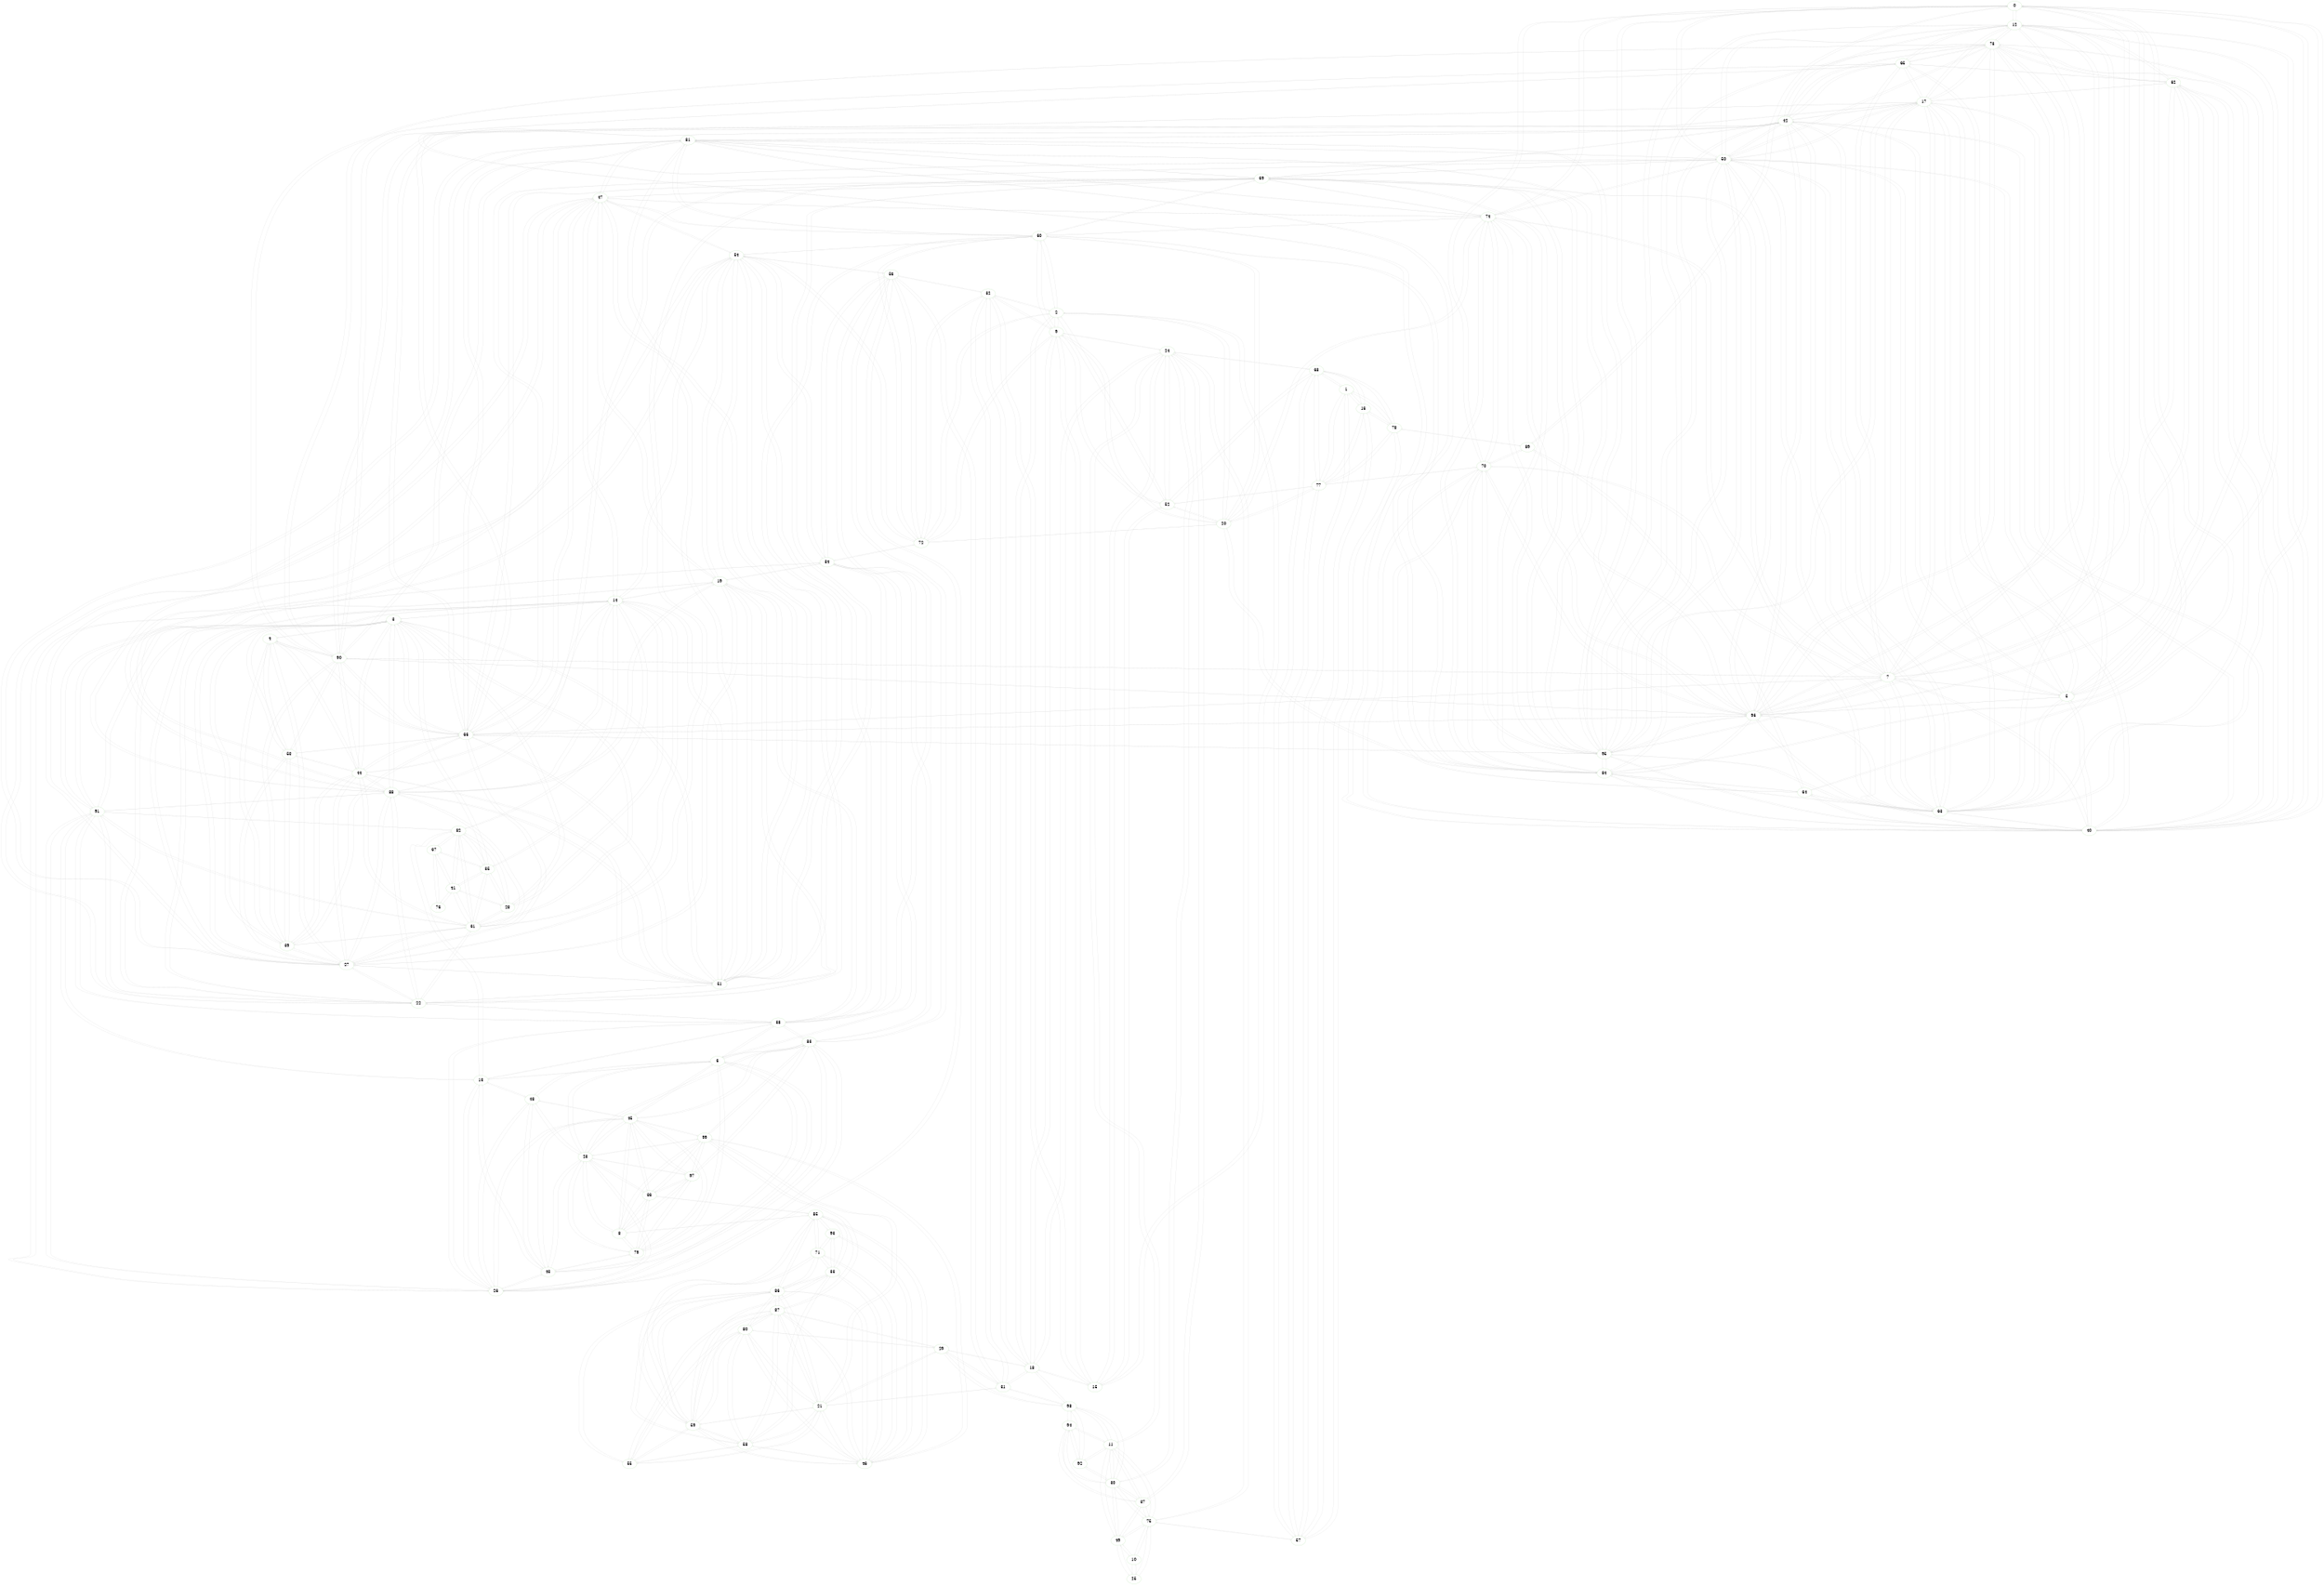 digraph topology {
	graph [fontsize = 12, outputorder="edgesfirst", size="20,20"];
	node [color = "/pastel16/3", penwidth = 1];
	edge [fontsize = 10, arrowsize = 0.5];
	0 [label = "0", pos="6.4,3!"]
	12 -> 0 [color=lightgrey, arrowhead=empty, penwidth=0.5, label=""]
	40 -> 0 [color=lightgrey, arrowhead=empty, penwidth=0.5, label=""]
	50 -> 0 [color=lightgrey, arrowhead=empty, penwidth=0.5, label=""]
	63 -> 0 [color=lightgrey, arrowhead=empty, penwidth=0.5, label=""]
	64 -> 0 [color=lightgrey, arrowhead=empty, penwidth=0.5, label=""]
	70 -> 0 [color=lightgrey, arrowhead=empty, penwidth=0.5, label=""]
	74 -> 0 [color=lightgrey, arrowhead=empty, penwidth=0.5, label=""]
	84 -> 0 [color=lightgrey, arrowhead=empty, penwidth=0.5, label=""]
	89 -> 0 [color=lightgrey, arrowhead=empty, penwidth=0.5, label=""]
	95 -> 0 [color=lightgrey, arrowhead=empty, penwidth=0.5, label=""]
	96 -> 0 [color=lightgrey, arrowhead=empty, penwidth=0.5, label=""]
	1 [label = "1", pos="13,1.4!"]
	16 -> 1 [color=lightgrey, arrowhead=empty, penwidth=0.5, label=""]
	57 -> 1 [color=lightgrey, arrowhead=empty, penwidth=0.5, label=""]
	68 -> 1 [color=lightgrey, arrowhead=empty, penwidth=0.5, label=""]
	77 -> 1 [color=lightgrey, arrowhead=empty, penwidth=0.5, label=""]
	78 -> 1 [color=lightgrey, arrowhead=empty, penwidth=0.5, label=""]
	2 [label = "2", pos="10.8,7.4!"]
	9 -> 2 [color=lightgrey, arrowhead=empty, penwidth=0.5, label=""]
	15 -> 2 [color=lightgrey, arrowhead=empty, penwidth=0.5, label=""]
	18 -> 2 [color=lightgrey, arrowhead=empty, penwidth=0.5, label=""]
	20 -> 2 [color=lightgrey, arrowhead=empty, penwidth=0.5, label=""]
	32 -> 2 [color=lightgrey, arrowhead=empty, penwidth=0.5, label=""]
	52 -> 2 [color=lightgrey, arrowhead=empty, penwidth=0.5, label=""]
	60 -> 2 [color=lightgrey, arrowhead=empty, penwidth=0.5, label=""]
	72 -> 2 [color=lightgrey, arrowhead=empty, penwidth=0.5, label=""]
	3 [label = "3", pos="1.2,10.2!"]
	4 -> 3 [color=lightgrey, arrowhead=empty, penwidth=0.5, label=""]
	14 -> 3 [color=lightgrey, arrowhead=empty, penwidth=0.5, label=""]
	22 -> 3 [color=lightgrey, arrowhead=empty, penwidth=0.5, label=""]
	27 -> 3 [color=lightgrey, arrowhead=empty, penwidth=0.5, label=""]
	28 -> 3 [color=lightgrey, arrowhead=empty, penwidth=0.5, label=""]
	35 -> 3 [color=lightgrey, arrowhead=empty, penwidth=0.5, label=""]
	39 -> 3 [color=lightgrey, arrowhead=empty, penwidth=0.5, label=""]
	44 -> 3 [color=lightgrey, arrowhead=empty, penwidth=0.5, label=""]
	51 -> 3 [color=lightgrey, arrowhead=empty, penwidth=0.5, label=""]
	53 -> 3 [color=lightgrey, arrowhead=empty, penwidth=0.5, label=""]
	61 -> 3 [color=lightgrey, arrowhead=empty, penwidth=0.5, label=""]
	66 -> 3 [color=lightgrey, arrowhead=empty, penwidth=0.5, label=""]
	88 -> 3 [color=lightgrey, arrowhead=empty, penwidth=0.5, label=""]
	4 [label = "4", pos="0.8,8.6!"]
	3 -> 4 [color=lightgrey, arrowhead=empty, penwidth=0.5, label=""]
	27 -> 4 [color=lightgrey, arrowhead=empty, penwidth=0.5, label=""]
	39 -> 4 [color=lightgrey, arrowhead=empty, penwidth=0.5, label=""]
	44 -> 4 [color=lightgrey, arrowhead=empty, penwidth=0.5, label=""]
	53 -> 4 [color=lightgrey, arrowhead=empty, penwidth=0.5, label=""]
	66 -> 4 [color=lightgrey, arrowhead=empty, penwidth=0.5, label=""]
	90 -> 4 [color=lightgrey, arrowhead=empty, penwidth=0.5, label=""]
	5 [label = "5", pos="1.4,1.8!"]
	7 -> 5 [color=lightgrey, arrowhead=empty, penwidth=0.5, label=""]
	12 -> 5 [color=lightgrey, arrowhead=empty, penwidth=0.5, label=""]
	17 -> 5 [color=lightgrey, arrowhead=empty, penwidth=0.5, label=""]
	40 -> 5 [color=lightgrey, arrowhead=empty, penwidth=0.5, label=""]
	42 -> 5 [color=lightgrey, arrowhead=empty, penwidth=0.5, label=""]
	50 -> 5 [color=lightgrey, arrowhead=empty, penwidth=0.5, label=""]
	62 -> 5 [color=lightgrey, arrowhead=empty, penwidth=0.5, label=""]
	63 -> 5 [color=lightgrey, arrowhead=empty, penwidth=0.5, label=""]
	65 -> 5 [color=lightgrey, arrowhead=empty, penwidth=0.5, label=""]
	73 -> 5 [color=lightgrey, arrowhead=empty, penwidth=0.5, label=""]
	96 -> 5 [color=lightgrey, arrowhead=empty, penwidth=0.5, label=""]
	6 [label = "6", pos="8.4,16.6!"]
	13 -> 6 [color=lightgrey, arrowhead=empty, penwidth=0.5, label=""]
	23 -> 6 [color=lightgrey, arrowhead=empty, penwidth=0.5, label=""]
	26 -> 6 [color=lightgrey, arrowhead=empty, penwidth=0.5, label=""]
	34 -> 6 [color=lightgrey, arrowhead=empty, penwidth=0.5, label=""]
	38 -> 6 [color=lightgrey, arrowhead=empty, penwidth=0.5, label=""]
	43 -> 6 [color=lightgrey, arrowhead=empty, penwidth=0.5, label=""]
	45 -> 6 [color=lightgrey, arrowhead=empty, penwidth=0.5, label=""]
	48 -> 6 [color=lightgrey, arrowhead=empty, penwidth=0.5, label=""]
	79 -> 6 [color=lightgrey, arrowhead=empty, penwidth=0.5, label=""]
	83 -> 6 [color=lightgrey, arrowhead=empty, penwidth=0.5, label=""]
	7 [label = "7", pos="2.4,4.4!"]
	5 -> 7 [color=lightgrey, arrowhead=empty, penwidth=0.5, label=""]
	12 -> 7 [color=lightgrey, arrowhead=empty, penwidth=0.5, label=""]
	17 -> 7 [color=lightgrey, arrowhead=empty, penwidth=0.5, label=""]
	40 -> 7 [color=lightgrey, arrowhead=empty, penwidth=0.5, label=""]
	42 -> 7 [color=lightgrey, arrowhead=empty, penwidth=0.5, label=""]
	50 -> 7 [color=lightgrey, arrowhead=empty, penwidth=0.5, label=""]
	62 -> 7 [color=lightgrey, arrowhead=empty, penwidth=0.5, label=""]
	63 -> 7 [color=lightgrey, arrowhead=empty, penwidth=0.5, label=""]
	65 -> 7 [color=lightgrey, arrowhead=empty, penwidth=0.5, label=""]
	66 -> 7 [color=lightgrey, arrowhead=empty, penwidth=0.5, label=""]
	69 -> 7 [color=lightgrey, arrowhead=empty, penwidth=0.5, label=""]
	73 -> 7 [color=lightgrey, arrowhead=empty, penwidth=0.5, label=""]
	90 -> 7 [color=lightgrey, arrowhead=empty, penwidth=0.5, label=""]
	95 -> 7 [color=lightgrey, arrowhead=empty, penwidth=0.5, label=""]
	96 -> 7 [color=lightgrey, arrowhead=empty, penwidth=0.5, label=""]
	8 [label = "8", pos="12.6,19!"]
	23 -> 8 [color=lightgrey, arrowhead=empty, penwidth=0.5, label=""]
	36 -> 8 [color=lightgrey, arrowhead=empty, penwidth=0.5, label=""]
	45 -> 8 [color=lightgrey, arrowhead=empty, penwidth=0.5, label=""]
	79 -> 8 [color=lightgrey, arrowhead=empty, penwidth=0.5, label=""]
	85 -> 8 [color=lightgrey, arrowhead=empty, penwidth=0.5, label=""]
	97 -> 8 [color=lightgrey, arrowhead=empty, penwidth=0.5, label=""]
	99 -> 8 [color=lightgrey, arrowhead=empty, penwidth=0.5, label=""]
	9 [label = "9", pos="11.6,8!"]
	2 -> 9 [color=lightgrey, arrowhead=empty, penwidth=0.5, label=""]
	15 -> 9 [color=lightgrey, arrowhead=empty, penwidth=0.5, label=""]
	18 -> 9 [color=lightgrey, arrowhead=empty, penwidth=0.5, label=""]
	20 -> 9 [color=lightgrey, arrowhead=empty, penwidth=0.5, label=""]
	24 -> 9 [color=lightgrey, arrowhead=empty, penwidth=0.5, label=""]
	32 -> 9 [color=lightgrey, arrowhead=empty, penwidth=0.5, label=""]
	52 -> 9 [color=lightgrey, arrowhead=empty, penwidth=0.5, label=""]
	60 -> 9 [color=lightgrey, arrowhead=empty, penwidth=0.5, label=""]
	72 -> 9 [color=lightgrey, arrowhead=empty, penwidth=0.5, label=""]
	10 [label = "10", pos="19.6,1!"]
	25 -> 10 [color=lightgrey, arrowhead=empty, penwidth=0.5, label=""]
	49 -> 10 [color=lightgrey, arrowhead=empty, penwidth=0.5, label=""]
	75 -> 10 [color=lightgrey, arrowhead=empty, penwidth=0.5, label=""]
	11 [label = "11", pos="17.2,5.8!"]
	24 -> 11 [color=lightgrey, arrowhead=empty, penwidth=0.5, label=""]
	30 -> 11 [color=lightgrey, arrowhead=empty, penwidth=0.5, label=""]
	37 -> 11 [color=lightgrey, arrowhead=empty, penwidth=0.5, label=""]
	49 -> 11 [color=lightgrey, arrowhead=empty, penwidth=0.5, label=""]
	75 -> 11 [color=lightgrey, arrowhead=empty, penwidth=0.5, label=""]
	92 -> 11 [color=lightgrey, arrowhead=empty, penwidth=0.5, label=""]
	94 -> 11 [color=lightgrey, arrowhead=empty, penwidth=0.5, label=""]
	98 -> 11 [color=lightgrey, arrowhead=empty, penwidth=0.5, label=""]
	12 [label = "12", pos="2.8,2.4!"]
	0 -> 12 [color=lightgrey, arrowhead=empty, penwidth=0.5, label=""]
	5 -> 12 [color=lightgrey, arrowhead=empty, penwidth=0.5, label=""]
	7 -> 12 [color=lightgrey, arrowhead=empty, penwidth=0.5, label=""]
	17 -> 12 [color=lightgrey, arrowhead=empty, penwidth=0.5, label=""]
	40 -> 12 [color=lightgrey, arrowhead=empty, penwidth=0.5, label=""]
	42 -> 12 [color=lightgrey, arrowhead=empty, penwidth=0.5, label=""]
	50 -> 12 [color=lightgrey, arrowhead=empty, penwidth=0.5, label=""]
	62 -> 12 [color=lightgrey, arrowhead=empty, penwidth=0.5, label=""]
	63 -> 12 [color=lightgrey, arrowhead=empty, penwidth=0.5, label=""]
	65 -> 12 [color=lightgrey, arrowhead=empty, penwidth=0.5, label=""]
	73 -> 12 [color=lightgrey, arrowhead=empty, penwidth=0.5, label=""]
	95 -> 12 [color=lightgrey, arrowhead=empty, penwidth=0.5, label=""]
	96 -> 12 [color=lightgrey, arrowhead=empty, penwidth=0.5, label=""]
	13 [label = "13", pos="6.2,16.4!"]
	6 -> 13 [color=lightgrey, arrowhead=empty, penwidth=0.5, label=""]
	26 -> 13 [color=lightgrey, arrowhead=empty, penwidth=0.5, label=""]
	38 -> 13 [color=lightgrey, arrowhead=empty, penwidth=0.5, label=""]
	43 -> 13 [color=lightgrey, arrowhead=empty, penwidth=0.5, label=""]
	48 -> 13 [color=lightgrey, arrowhead=empty, penwidth=0.5, label=""]
	82 -> 13 [color=lightgrey, arrowhead=empty, penwidth=0.5, label=""]
	91 -> 13 [color=lightgrey, arrowhead=empty, penwidth=0.5, label=""]
	14 [label = "14", pos="3.6,11.6!"]
	3 -> 14 [color=lightgrey, arrowhead=empty, penwidth=0.5, label=""]
	19 -> 14 [color=lightgrey, arrowhead=empty, penwidth=0.5, label=""]
	22 -> 14 [color=lightgrey, arrowhead=empty, penwidth=0.5, label=""]
	27 -> 14 [color=lightgrey, arrowhead=empty, penwidth=0.5, label=""]
	28 -> 14 [color=lightgrey, arrowhead=empty, penwidth=0.5, label=""]
	35 -> 14 [color=lightgrey, arrowhead=empty, penwidth=0.5, label=""]
	44 -> 14 [color=lightgrey, arrowhead=empty, penwidth=0.5, label=""]
	47 -> 14 [color=lightgrey, arrowhead=empty, penwidth=0.5, label=""]
	51 -> 14 [color=lightgrey, arrowhead=empty, penwidth=0.5, label=""]
	54 -> 14 [color=lightgrey, arrowhead=empty, penwidth=0.5, label=""]
	61 -> 14 [color=lightgrey, arrowhead=empty, penwidth=0.5, label=""]
	82 -> 14 [color=lightgrey, arrowhead=empty, penwidth=0.5, label=""]
	88 -> 14 [color=lightgrey, arrowhead=empty, penwidth=0.5, label=""]
	91 -> 14 [color=lightgrey, arrowhead=empty, penwidth=0.5, label=""]
	15 [label = "15", pos="12.8,7.4!"]
	2 -> 15 [color=lightgrey, arrowhead=empty, penwidth=0.5, label=""]
	9 -> 15 [color=lightgrey, arrowhead=empty, penwidth=0.5, label=""]
	18 -> 15 [color=lightgrey, arrowhead=empty, penwidth=0.5, label=""]
	24 -> 15 [color=lightgrey, arrowhead=empty, penwidth=0.5, label=""]
	32 -> 15 [color=lightgrey, arrowhead=empty, penwidth=0.5, label=""]
	52 -> 15 [color=lightgrey, arrowhead=empty, penwidth=0.5, label=""]
	16 [label = "16", pos="11,1.2!"]
	1 -> 16 [color=lightgrey, arrowhead=empty, penwidth=0.5, label=""]
	57 -> 16 [color=lightgrey, arrowhead=empty, penwidth=0.5, label=""]
	68 -> 16 [color=lightgrey, arrowhead=empty, penwidth=0.5, label=""]
	77 -> 16 [color=lightgrey, arrowhead=empty, penwidth=0.5, label=""]
	78 -> 16 [color=lightgrey, arrowhead=empty, penwidth=0.5, label=""]
	17 [label = "17", pos="1.2,4.2!"]
	5 -> 17 [color=lightgrey, arrowhead=empty, penwidth=0.5, label=""]
	7 -> 17 [color=lightgrey, arrowhead=empty, penwidth=0.5, label=""]
	12 -> 17 [color=lightgrey, arrowhead=empty, penwidth=0.5, label=""]
	40 -> 17 [color=lightgrey, arrowhead=empty, penwidth=0.5, label=""]
	42 -> 17 [color=lightgrey, arrowhead=empty, penwidth=0.5, label=""]
	50 -> 17 [color=lightgrey, arrowhead=empty, penwidth=0.5, label=""]
	62 -> 17 [color=lightgrey, arrowhead=empty, penwidth=0.5, label=""]
	63 -> 17 [color=lightgrey, arrowhead=empty, penwidth=0.5, label=""]
	65 -> 17 [color=lightgrey, arrowhead=empty, penwidth=0.5, label=""]
	66 -> 17 [color=lightgrey, arrowhead=empty, penwidth=0.5, label=""]
	73 -> 17 [color=lightgrey, arrowhead=empty, penwidth=0.5, label=""]
	90 -> 17 [color=lightgrey, arrowhead=empty, penwidth=0.5, label=""]
	95 -> 17 [color=lightgrey, arrowhead=empty, penwidth=0.5, label=""]
	96 -> 17 [color=lightgrey, arrowhead=empty, penwidth=0.5, label=""]
	18 [label = "18", pos="13.6,8.6!"]
	2 -> 18 [color=lightgrey, arrowhead=empty, penwidth=0.5, label=""]
	9 -> 18 [color=lightgrey, arrowhead=empty, penwidth=0.5, label=""]
	15 -> 18 [color=lightgrey, arrowhead=empty, penwidth=0.5, label=""]
	24 -> 18 [color=lightgrey, arrowhead=empty, penwidth=0.5, label=""]
	29 -> 18 [color=lightgrey, arrowhead=empty, penwidth=0.5, label=""]
	31 -> 18 [color=lightgrey, arrowhead=empty, penwidth=0.5, label=""]
	32 -> 18 [color=lightgrey, arrowhead=empty, penwidth=0.5, label=""]
	98 -> 18 [color=lightgrey, arrowhead=empty, penwidth=0.5, label=""]
	19 [label = "19", pos="6.2,11.8!"]
	14 -> 19 [color=lightgrey, arrowhead=empty, penwidth=0.5, label=""]
	22 -> 19 [color=lightgrey, arrowhead=empty, penwidth=0.5, label=""]
	27 -> 19 [color=lightgrey, arrowhead=empty, penwidth=0.5, label=""]
	34 -> 19 [color=lightgrey, arrowhead=empty, penwidth=0.5, label=""]
	38 -> 19 [color=lightgrey, arrowhead=empty, penwidth=0.5, label=""]
	47 -> 19 [color=lightgrey, arrowhead=empty, penwidth=0.5, label=""]
	51 -> 19 [color=lightgrey, arrowhead=empty, penwidth=0.5, label=""]
	54 -> 19 [color=lightgrey, arrowhead=empty, penwidth=0.5, label=""]
	88 -> 19 [color=lightgrey, arrowhead=empty, penwidth=0.5, label=""]
	91 -> 19 [color=lightgrey, arrowhead=empty, penwidth=0.5, label=""]
	20 [label = "20", pos="9,6!"]
	2 -> 20 [color=lightgrey, arrowhead=empty, penwidth=0.5, label=""]
	9 -> 20 [color=lightgrey, arrowhead=empty, penwidth=0.5, label=""]
	52 -> 20 [color=lightgrey, arrowhead=empty, penwidth=0.5, label=""]
	60 -> 20 [color=lightgrey, arrowhead=empty, penwidth=0.5, label=""]
	72 -> 20 [color=lightgrey, arrowhead=empty, penwidth=0.5, label=""]
	74 -> 20 [color=lightgrey, arrowhead=empty, penwidth=0.5, label=""]
	77 -> 20 [color=lightgrey, arrowhead=empty, penwidth=0.5, label=""]
	84 -> 20 [color=lightgrey, arrowhead=empty, penwidth=0.5, label=""]
	21 [label = "21", pos="15.8,14!"]
	29 -> 21 [color=lightgrey, arrowhead=empty, penwidth=0.5, label=""]
	31 -> 21 [color=lightgrey, arrowhead=empty, penwidth=0.5, label=""]
	46 -> 21 [color=lightgrey, arrowhead=empty, penwidth=0.5, label=""]
	55 -> 21 [color=lightgrey, arrowhead=empty, penwidth=0.5, label=""]
	58 -> 21 [color=lightgrey, arrowhead=empty, penwidth=0.5, label=""]
	59 -> 21 [color=lightgrey, arrowhead=empty, penwidth=0.5, label=""]
	80 -> 21 [color=lightgrey, arrowhead=empty, penwidth=0.5, label=""]
	86 -> 21 [color=lightgrey, arrowhead=empty, penwidth=0.5, label=""]
	87 -> 21 [color=lightgrey, arrowhead=empty, penwidth=0.5, label=""]
	99 -> 21 [color=lightgrey, arrowhead=empty, penwidth=0.5, label=""]
	22 [label = "22", pos="4.8,11.4!"]
	3 -> 22 [color=lightgrey, arrowhead=empty, penwidth=0.5, label=""]
	14 -> 22 [color=lightgrey, arrowhead=empty, penwidth=0.5, label=""]
	19 -> 22 [color=lightgrey, arrowhead=empty, penwidth=0.5, label=""]
	27 -> 22 [color=lightgrey, arrowhead=empty, penwidth=0.5, label=""]
	38 -> 22 [color=lightgrey, arrowhead=empty, penwidth=0.5, label=""]
	47 -> 22 [color=lightgrey, arrowhead=empty, penwidth=0.5, label=""]
	51 -> 22 [color=lightgrey, arrowhead=empty, penwidth=0.5, label=""]
	54 -> 22 [color=lightgrey, arrowhead=empty, penwidth=0.5, label=""]
	61 -> 22 [color=lightgrey, arrowhead=empty, penwidth=0.5, label=""]
	88 -> 22 [color=lightgrey, arrowhead=empty, penwidth=0.5, label=""]
	91 -> 22 [color=lightgrey, arrowhead=empty, penwidth=0.5, label=""]
	23 [label = "23", pos="10.6,17.6!"]
	6 -> 23 [color=lightgrey, arrowhead=empty, penwidth=0.5, label=""]
	8 -> 23 [color=lightgrey, arrowhead=empty, penwidth=0.5, label=""]
	26 -> 23 [color=lightgrey, arrowhead=empty, penwidth=0.5, label=""]
	36 -> 23 [color=lightgrey, arrowhead=empty, penwidth=0.5, label=""]
	43 -> 23 [color=lightgrey, arrowhead=empty, penwidth=0.5, label=""]
	45 -> 23 [color=lightgrey, arrowhead=empty, penwidth=0.5, label=""]
	48 -> 23 [color=lightgrey, arrowhead=empty, penwidth=0.5, label=""]
	79 -> 23 [color=lightgrey, arrowhead=empty, penwidth=0.5, label=""]
	83 -> 23 [color=lightgrey, arrowhead=empty, penwidth=0.5, label=""]
	97 -> 23 [color=lightgrey, arrowhead=empty, penwidth=0.5, label=""]
	99 -> 23 [color=lightgrey, arrowhead=empty, penwidth=0.5, label=""]
	24 [label = "24", pos="14.6,5.8!"]
	9 -> 24 [color=lightgrey, arrowhead=empty, penwidth=0.5, label=""]
	11 -> 24 [color=lightgrey, arrowhead=empty, penwidth=0.5, label=""]
	15 -> 24 [color=lightgrey, arrowhead=empty, penwidth=0.5, label=""]
	18 -> 24 [color=lightgrey, arrowhead=empty, penwidth=0.5, label=""]
	30 -> 24 [color=lightgrey, arrowhead=empty, penwidth=0.5, label=""]
	37 -> 24 [color=lightgrey, arrowhead=empty, penwidth=0.5, label=""]
	52 -> 24 [color=lightgrey, arrowhead=empty, penwidth=0.5, label=""]
	68 -> 24 [color=lightgrey, arrowhead=empty, penwidth=0.5, label=""]
	75 -> 24 [color=lightgrey, arrowhead=empty, penwidth=0.5, label=""]
	25 [label = "25", pos="19.6,2.4!"]
	10 -> 25 [color=lightgrey, arrowhead=empty, penwidth=0.5, label=""]
	49 -> 25 [color=lightgrey, arrowhead=empty, penwidth=0.5, label=""]
	75 -> 25 [color=lightgrey, arrowhead=empty, penwidth=0.5, label=""]
	26 [label = "26", pos="8.4,15.2!"]
	6 -> 26 [color=lightgrey, arrowhead=empty, penwidth=0.5, label=""]
	13 -> 26 [color=lightgrey, arrowhead=empty, penwidth=0.5, label=""]
	23 -> 26 [color=lightgrey, arrowhead=empty, penwidth=0.5, label=""]
	34 -> 26 [color=lightgrey, arrowhead=empty, penwidth=0.5, label=""]
	38 -> 26 [color=lightgrey, arrowhead=empty, penwidth=0.5, label=""]
	43 -> 26 [color=lightgrey, arrowhead=empty, penwidth=0.5, label=""]
	45 -> 26 [color=lightgrey, arrowhead=empty, penwidth=0.5, label=""]
	48 -> 26 [color=lightgrey, arrowhead=empty, penwidth=0.5, label=""]
	56 -> 26 [color=lightgrey, arrowhead=empty, penwidth=0.5, label=""]
	83 -> 26 [color=lightgrey, arrowhead=empty, penwidth=0.5, label=""]
	91 -> 26 [color=lightgrey, arrowhead=empty, penwidth=0.5, label=""]
	27 [label = "27", pos="3,9.8!"]
	3 -> 27 [color=lightgrey, arrowhead=empty, penwidth=0.5, label=""]
	4 -> 27 [color=lightgrey, arrowhead=empty, penwidth=0.5, label=""]
	14 -> 27 [color=lightgrey, arrowhead=empty, penwidth=0.5, label=""]
	19 -> 27 [color=lightgrey, arrowhead=empty, penwidth=0.5, label=""]
	22 -> 27 [color=lightgrey, arrowhead=empty, penwidth=0.5, label=""]
	39 -> 27 [color=lightgrey, arrowhead=empty, penwidth=0.5, label=""]
	44 -> 27 [color=lightgrey, arrowhead=empty, penwidth=0.5, label=""]
	47 -> 27 [color=lightgrey, arrowhead=empty, penwidth=0.5, label=""]
	51 -> 27 [color=lightgrey, arrowhead=empty, penwidth=0.5, label=""]
	53 -> 27 [color=lightgrey, arrowhead=empty, penwidth=0.5, label=""]
	61 -> 27 [color=lightgrey, arrowhead=empty, penwidth=0.5, label=""]
	66 -> 27 [color=lightgrey, arrowhead=empty, penwidth=0.5, label=""]
	69 -> 27 [color=lightgrey, arrowhead=empty, penwidth=0.5, label=""]
	81 -> 27 [color=lightgrey, arrowhead=empty, penwidth=0.5, label=""]
	88 -> 27 [color=lightgrey, arrowhead=empty, penwidth=0.5, label=""]
	28 [label = "28", pos="0.8,13.4!"]
	3 -> 28 [color=lightgrey, arrowhead=empty, penwidth=0.5, label=""]
	14 -> 28 [color=lightgrey, arrowhead=empty, penwidth=0.5, label=""]
	35 -> 28 [color=lightgrey, arrowhead=empty, penwidth=0.5, label=""]
	41 -> 28 [color=lightgrey, arrowhead=empty, penwidth=0.5, label=""]
	61 -> 28 [color=lightgrey, arrowhead=empty, penwidth=0.5, label=""]
	82 -> 28 [color=lightgrey, arrowhead=empty, penwidth=0.5, label=""]
	29 [label = "29", pos="15.2,11.4!"]
	18 -> 29 [color=lightgrey, arrowhead=empty, penwidth=0.5, label=""]
	21 -> 29 [color=lightgrey, arrowhead=empty, penwidth=0.5, label=""]
	31 -> 29 [color=lightgrey, arrowhead=empty, penwidth=0.5, label=""]
	80 -> 29 [color=lightgrey, arrowhead=empty, penwidth=0.5, label=""]
	87 -> 29 [color=lightgrey, arrowhead=empty, penwidth=0.5, label=""]
	98 -> 29 [color=lightgrey, arrowhead=empty, penwidth=0.5, label=""]
	30 [label = "30", pos="17.6,6.2!"]
	11 -> 30 [color=lightgrey, arrowhead=empty, penwidth=0.5, label=""]
	24 -> 30 [color=lightgrey, arrowhead=empty, penwidth=0.5, label=""]
	37 -> 30 [color=lightgrey, arrowhead=empty, penwidth=0.5, label=""]
	49 -> 30 [color=lightgrey, arrowhead=empty, penwidth=0.5, label=""]
	75 -> 30 [color=lightgrey, arrowhead=empty, penwidth=0.5, label=""]
	92 -> 30 [color=lightgrey, arrowhead=empty, penwidth=0.5, label=""]
	94 -> 30 [color=lightgrey, arrowhead=empty, penwidth=0.5, label=""]
	98 -> 30 [color=lightgrey, arrowhead=empty, penwidth=0.5, label=""]
	31 [label = "31", pos="14,11.8!"]
	18 -> 31 [color=lightgrey, arrowhead=empty, penwidth=0.5, label=""]
	21 -> 31 [color=lightgrey, arrowhead=empty, penwidth=0.5, label=""]
	29 -> 31 [color=lightgrey, arrowhead=empty, penwidth=0.5, label=""]
	32 -> 31 [color=lightgrey, arrowhead=empty, penwidth=0.5, label=""]
	56 -> 31 [color=lightgrey, arrowhead=empty, penwidth=0.5, label=""]
	98 -> 31 [color=lightgrey, arrowhead=empty, penwidth=0.5, label=""]
	32 [label = "32", pos="11.6,9.2!"]
	2 -> 32 [color=lightgrey, arrowhead=empty, penwidth=0.5, label=""]
	9 -> 32 [color=lightgrey, arrowhead=empty, penwidth=0.5, label=""]
	15 -> 32 [color=lightgrey, arrowhead=empty, penwidth=0.5, label=""]
	18 -> 32 [color=lightgrey, arrowhead=empty, penwidth=0.5, label=""]
	31 -> 32 [color=lightgrey, arrowhead=empty, penwidth=0.5, label=""]
	56 -> 32 [color=lightgrey, arrowhead=empty, penwidth=0.5, label=""]
	72 -> 32 [color=lightgrey, arrowhead=empty, penwidth=0.5, label=""]
	33 [label = "33", pos="16.8,18.8!"]
	46 -> 33 [color=lightgrey, arrowhead=empty, penwidth=0.5, label=""]
	58 -> 33 [color=lightgrey, arrowhead=empty, penwidth=0.5, label=""]
	59 -> 33 [color=lightgrey, arrowhead=empty, penwidth=0.5, label=""]
	71 -> 33 [color=lightgrey, arrowhead=empty, penwidth=0.5, label=""]
	85 -> 33 [color=lightgrey, arrowhead=empty, penwidth=0.5, label=""]
	86 -> 33 [color=lightgrey, arrowhead=empty, penwidth=0.5, label=""]
	93 -> 33 [color=lightgrey, arrowhead=empty, penwidth=0.5, label=""]
	34 [label = "34", pos="9.4,13.2!"]
	6 -> 34 [color=lightgrey, arrowhead=empty, penwidth=0.5, label=""]
	19 -> 34 [color=lightgrey, arrowhead=empty, penwidth=0.5, label=""]
	26 -> 34 [color=lightgrey, arrowhead=empty, penwidth=0.5, label=""]
	38 -> 34 [color=lightgrey, arrowhead=empty, penwidth=0.5, label=""]
	54 -> 34 [color=lightgrey, arrowhead=empty, penwidth=0.5, label=""]
	56 -> 34 [color=lightgrey, arrowhead=empty, penwidth=0.5, label=""]
	72 -> 34 [color=lightgrey, arrowhead=empty, penwidth=0.5, label=""]
	83 -> 34 [color=lightgrey, arrowhead=empty, penwidth=0.5, label=""]
	35 [label = "35", pos="1.2,14!"]
	3 -> 35 [color=lightgrey, arrowhead=empty, penwidth=0.5, label=""]
	14 -> 35 [color=lightgrey, arrowhead=empty, penwidth=0.5, label=""]
	28 -> 35 [color=lightgrey, arrowhead=empty, penwidth=0.5, label=""]
	41 -> 35 [color=lightgrey, arrowhead=empty, penwidth=0.5, label=""]
	61 -> 35 [color=lightgrey, arrowhead=empty, penwidth=0.5, label=""]
	67 -> 35 [color=lightgrey, arrowhead=empty, penwidth=0.5, label=""]
	82 -> 35 [color=lightgrey, arrowhead=empty, penwidth=0.5, label=""]
	36 [label = "36", pos="13,19.8!"]
	8 -> 36 [color=lightgrey, arrowhead=empty, penwidth=0.5, label=""]
	23 -> 36 [color=lightgrey, arrowhead=empty, penwidth=0.5, label=""]
	45 -> 36 [color=lightgrey, arrowhead=empty, penwidth=0.5, label=""]
	79 -> 36 [color=lightgrey, arrowhead=empty, penwidth=0.5, label=""]
	85 -> 36 [color=lightgrey, arrowhead=empty, penwidth=0.5, label=""]
	97 -> 36 [color=lightgrey, arrowhead=empty, penwidth=0.5, label=""]
	99 -> 36 [color=lightgrey, arrowhead=empty, penwidth=0.5, label=""]
	37 [label = "37", pos="16.4,5.6!"]
	11 -> 37 [color=lightgrey, arrowhead=empty, penwidth=0.5, label=""]
	24 -> 37 [color=lightgrey, arrowhead=empty, penwidth=0.5, label=""]
	30 -> 37 [color=lightgrey, arrowhead=empty, penwidth=0.5, label=""]
	49 -> 37 [color=lightgrey, arrowhead=empty, penwidth=0.5, label=""]
	75 -> 37 [color=lightgrey, arrowhead=empty, penwidth=0.5, label=""]
	94 -> 37 [color=lightgrey, arrowhead=empty, penwidth=0.5, label=""]
	38 [label = "38", pos="7.8,13.4!"]
	6 -> 38 [color=lightgrey, arrowhead=empty, penwidth=0.5, label=""]
	13 -> 38 [color=lightgrey, arrowhead=empty, penwidth=0.5, label=""]
	19 -> 38 [color=lightgrey, arrowhead=empty, penwidth=0.5, label=""]
	22 -> 38 [color=lightgrey, arrowhead=empty, penwidth=0.5, label=""]
	26 -> 38 [color=lightgrey, arrowhead=empty, penwidth=0.5, label=""]
	34 -> 38 [color=lightgrey, arrowhead=empty, penwidth=0.5, label=""]
	54 -> 38 [color=lightgrey, arrowhead=empty, penwidth=0.5, label=""]
	56 -> 38 [color=lightgrey, arrowhead=empty, penwidth=0.5, label=""]
	83 -> 38 [color=lightgrey, arrowhead=empty, penwidth=0.5, label=""]
	91 -> 38 [color=lightgrey, arrowhead=empty, penwidth=0.5, label=""]
	39 [label = "39", pos="0.4,9.2!"]
	3 -> 39 [color=lightgrey, arrowhead=empty, penwidth=0.5, label=""]
	4 -> 39 [color=lightgrey, arrowhead=empty, penwidth=0.5, label=""]
	27 -> 39 [color=lightgrey, arrowhead=empty, penwidth=0.5, label=""]
	44 -> 39 [color=lightgrey, arrowhead=empty, penwidth=0.5, label=""]
	53 -> 39 [color=lightgrey, arrowhead=empty, penwidth=0.5, label=""]
	61 -> 39 [color=lightgrey, arrowhead=empty, penwidth=0.5, label=""]
	66 -> 39 [color=lightgrey, arrowhead=empty, penwidth=0.5, label=""]
	90 -> 39 [color=lightgrey, arrowhead=empty, penwidth=0.5, label=""]
	40 [label = "40", pos="3.4,2.4!"]
	0 -> 40 [color=lightgrey, arrowhead=empty, penwidth=0.5, label=""]
	5 -> 40 [color=lightgrey, arrowhead=empty, penwidth=0.5, label=""]
	7 -> 40 [color=lightgrey, arrowhead=empty, penwidth=0.5, label=""]
	12 -> 40 [color=lightgrey, arrowhead=empty, penwidth=0.5, label=""]
	17 -> 40 [color=lightgrey, arrowhead=empty, penwidth=0.5, label=""]
	42 -> 40 [color=lightgrey, arrowhead=empty, penwidth=0.5, label=""]
	50 -> 40 [color=lightgrey, arrowhead=empty, penwidth=0.5, label=""]
	62 -> 40 [color=lightgrey, arrowhead=empty, penwidth=0.5, label=""]
	63 -> 40 [color=lightgrey, arrowhead=empty, penwidth=0.5, label=""]
	64 -> 40 [color=lightgrey, arrowhead=empty, penwidth=0.5, label=""]
	65 -> 40 [color=lightgrey, arrowhead=empty, penwidth=0.5, label=""]
	70 -> 40 [color=lightgrey, arrowhead=empty, penwidth=0.5, label=""]
	73 -> 40 [color=lightgrey, arrowhead=empty, penwidth=0.5, label=""]
	84 -> 40 [color=lightgrey, arrowhead=empty, penwidth=0.5, label=""]
	95 -> 40 [color=lightgrey, arrowhead=empty, penwidth=0.5, label=""]
	96 -> 40 [color=lightgrey, arrowhead=empty, penwidth=0.5, label=""]
	41 [label = "41", pos="1.2,15.4!"]
	28 -> 41 [color=lightgrey, arrowhead=empty, penwidth=0.5, label=""]
	35 -> 41 [color=lightgrey, arrowhead=empty, penwidth=0.5, label=""]
	61 -> 41 [color=lightgrey, arrowhead=empty, penwidth=0.5, label=""]
	67 -> 41 [color=lightgrey, arrowhead=empty, penwidth=0.5, label=""]
	76 -> 41 [color=lightgrey, arrowhead=empty, penwidth=0.5, label=""]
	82 -> 41 [color=lightgrey, arrowhead=empty, penwidth=0.5, label=""]
	42 [label = "42", pos="2.6,5!"]
	5 -> 42 [color=lightgrey, arrowhead=empty, penwidth=0.5, label=""]
	7 -> 42 [color=lightgrey, arrowhead=empty, penwidth=0.5, label=""]
	12 -> 42 [color=lightgrey, arrowhead=empty, penwidth=0.5, label=""]
	17 -> 42 [color=lightgrey, arrowhead=empty, penwidth=0.5, label=""]
	40 -> 42 [color=lightgrey, arrowhead=empty, penwidth=0.5, label=""]
	50 -> 42 [color=lightgrey, arrowhead=empty, penwidth=0.5, label=""]
	63 -> 42 [color=lightgrey, arrowhead=empty, penwidth=0.5, label=""]
	65 -> 42 [color=lightgrey, arrowhead=empty, penwidth=0.5, label=""]
	66 -> 42 [color=lightgrey, arrowhead=empty, penwidth=0.5, label=""]
	69 -> 42 [color=lightgrey, arrowhead=empty, penwidth=0.5, label=""]
	73 -> 42 [color=lightgrey, arrowhead=empty, penwidth=0.5, label=""]
	81 -> 42 [color=lightgrey, arrowhead=empty, penwidth=0.5, label=""]
	90 -> 42 [color=lightgrey, arrowhead=empty, penwidth=0.5, label=""]
	95 -> 42 [color=lightgrey, arrowhead=empty, penwidth=0.5, label=""]
	96 -> 42 [color=lightgrey, arrowhead=empty, penwidth=0.5, label=""]
	43 [label = "43", pos="7.8,17.4!"]
	6 -> 43 [color=lightgrey, arrowhead=empty, penwidth=0.5, label=""]
	13 -> 43 [color=lightgrey, arrowhead=empty, penwidth=0.5, label=""]
	23 -> 43 [color=lightgrey, arrowhead=empty, penwidth=0.5, label=""]
	26 -> 43 [color=lightgrey, arrowhead=empty, penwidth=0.5, label=""]
	45 -> 43 [color=lightgrey, arrowhead=empty, penwidth=0.5, label=""]
	48 -> 43 [color=lightgrey, arrowhead=empty, penwidth=0.5, label=""]
	79 -> 43 [color=lightgrey, arrowhead=empty, penwidth=0.5, label=""]
	83 -> 43 [color=lightgrey, arrowhead=empty, penwidth=0.5, label=""]
	44 [label = "44", pos="1.6,9!"]
	3 -> 44 [color=lightgrey, arrowhead=empty, penwidth=0.5, label=""]
	4 -> 44 [color=lightgrey, arrowhead=empty, penwidth=0.5, label=""]
	14 -> 44 [color=lightgrey, arrowhead=empty, penwidth=0.5, label=""]
	27 -> 44 [color=lightgrey, arrowhead=empty, penwidth=0.5, label=""]
	39 -> 44 [color=lightgrey, arrowhead=empty, penwidth=0.5, label=""]
	51 -> 44 [color=lightgrey, arrowhead=empty, penwidth=0.5, label=""]
	53 -> 44 [color=lightgrey, arrowhead=empty, penwidth=0.5, label=""]
	61 -> 44 [color=lightgrey, arrowhead=empty, penwidth=0.5, label=""]
	66 -> 44 [color=lightgrey, arrowhead=empty, penwidth=0.5, label=""]
	88 -> 44 [color=lightgrey, arrowhead=empty, penwidth=0.5, label=""]
	90 -> 44 [color=lightgrey, arrowhead=empty, penwidth=0.5, label=""]
	45 [label = "45", pos="11,17.6!"]
	6 -> 45 [color=lightgrey, arrowhead=empty, penwidth=0.5, label=""]
	8 -> 45 [color=lightgrey, arrowhead=empty, penwidth=0.5, label=""]
	23 -> 45 [color=lightgrey, arrowhead=empty, penwidth=0.5, label=""]
	26 -> 45 [color=lightgrey, arrowhead=empty, penwidth=0.5, label=""]
	36 -> 45 [color=lightgrey, arrowhead=empty, penwidth=0.5, label=""]
	43 -> 45 [color=lightgrey, arrowhead=empty, penwidth=0.5, label=""]
	48 -> 45 [color=lightgrey, arrowhead=empty, penwidth=0.5, label=""]
	79 -> 45 [color=lightgrey, arrowhead=empty, penwidth=0.5, label=""]
	83 -> 45 [color=lightgrey, arrowhead=empty, penwidth=0.5, label=""]
	97 -> 45 [color=lightgrey, arrowhead=empty, penwidth=0.5, label=""]
	99 -> 45 [color=lightgrey, arrowhead=empty, penwidth=0.5, label=""]
	46 [label = "46", pos="16.4,17.2!"]
	21 -> 46 [color=lightgrey, arrowhead=empty, penwidth=0.5, label=""]
	33 -> 46 [color=lightgrey, arrowhead=empty, penwidth=0.5, label=""]
	58 -> 46 [color=lightgrey, arrowhead=empty, penwidth=0.5, label=""]
	59 -> 46 [color=lightgrey, arrowhead=empty, penwidth=0.5, label=""]
	71 -> 46 [color=lightgrey, arrowhead=empty, penwidth=0.5, label=""]
	80 -> 46 [color=lightgrey, arrowhead=empty, penwidth=0.5, label=""]
	85 -> 46 [color=lightgrey, arrowhead=empty, penwidth=0.5, label=""]
	86 -> 46 [color=lightgrey, arrowhead=empty, penwidth=0.5, label=""]
	87 -> 46 [color=lightgrey, arrowhead=empty, penwidth=0.5, label=""]
	93 -> 46 [color=lightgrey, arrowhead=empty, penwidth=0.5, label=""]
	99 -> 46 [color=lightgrey, arrowhead=empty, penwidth=0.5, label=""]
	47 [label = "47", pos="5.6,8.4!"]
	14 -> 47 [color=lightgrey, arrowhead=empty, penwidth=0.5, label=""]
	19 -> 47 [color=lightgrey, arrowhead=empty, penwidth=0.5, label=""]
	22 -> 47 [color=lightgrey, arrowhead=empty, penwidth=0.5, label=""]
	27 -> 47 [color=lightgrey, arrowhead=empty, penwidth=0.5, label=""]
	51 -> 47 [color=lightgrey, arrowhead=empty, penwidth=0.5, label=""]
	54 -> 47 [color=lightgrey, arrowhead=empty, penwidth=0.5, label=""]
	60 -> 47 [color=lightgrey, arrowhead=empty, penwidth=0.5, label=""]
	66 -> 47 [color=lightgrey, arrowhead=empty, penwidth=0.5, label=""]
	69 -> 47 [color=lightgrey, arrowhead=empty, penwidth=0.5, label=""]
	74 -> 47 [color=lightgrey, arrowhead=empty, penwidth=0.5, label=""]
	81 -> 47 [color=lightgrey, arrowhead=empty, penwidth=0.5, label=""]
	88 -> 47 [color=lightgrey, arrowhead=empty, penwidth=0.5, label=""]
	48 [label = "48", pos="7.2,17.6!"]
	6 -> 48 [color=lightgrey, arrowhead=empty, penwidth=0.5, label=""]
	13 -> 48 [color=lightgrey, arrowhead=empty, penwidth=0.5, label=""]
	23 -> 48 [color=lightgrey, arrowhead=empty, penwidth=0.5, label=""]
	26 -> 48 [color=lightgrey, arrowhead=empty, penwidth=0.5, label=""]
	43 -> 48 [color=lightgrey, arrowhead=empty, penwidth=0.5, label=""]
	45 -> 48 [color=lightgrey, arrowhead=empty, penwidth=0.5, label=""]
	49 [label = "49", pos="19.2,3!"]
	10 -> 49 [color=lightgrey, arrowhead=empty, penwidth=0.5, label=""]
	11 -> 49 [color=lightgrey, arrowhead=empty, penwidth=0.5, label=""]
	25 -> 49 [color=lightgrey, arrowhead=empty, penwidth=0.5, label=""]
	30 -> 49 [color=lightgrey, arrowhead=empty, penwidth=0.5, label=""]
	37 -> 49 [color=lightgrey, arrowhead=empty, penwidth=0.5, label=""]
	75 -> 49 [color=lightgrey, arrowhead=empty, penwidth=0.5, label=""]
	50 [label = "50", pos="3.6,4.6!"]
	0 -> 50 [color=lightgrey, arrowhead=empty, penwidth=0.5, label=""]
	5 -> 50 [color=lightgrey, arrowhead=empty, penwidth=0.5, label=""]
	7 -> 50 [color=lightgrey, arrowhead=empty, penwidth=0.5, label=""]
	12 -> 50 [color=lightgrey, arrowhead=empty, penwidth=0.5, label=""]
	17 -> 50 [color=lightgrey, arrowhead=empty, penwidth=0.5, label=""]
	40 -> 50 [color=lightgrey, arrowhead=empty, penwidth=0.5, label=""]
	42 -> 50 [color=lightgrey, arrowhead=empty, penwidth=0.5, label=""]
	63 -> 50 [color=lightgrey, arrowhead=empty, penwidth=0.5, label=""]
	66 -> 50 [color=lightgrey, arrowhead=empty, penwidth=0.5, label=""]
	69 -> 50 [color=lightgrey, arrowhead=empty, penwidth=0.5, label=""]
	73 -> 50 [color=lightgrey, arrowhead=empty, penwidth=0.5, label=""]
	74 -> 50 [color=lightgrey, arrowhead=empty, penwidth=0.5, label=""]
	81 -> 50 [color=lightgrey, arrowhead=empty, penwidth=0.5, label=""]
	84 -> 50 [color=lightgrey, arrowhead=empty, penwidth=0.5, label=""]
	90 -> 50 [color=lightgrey, arrowhead=empty, penwidth=0.5, label=""]
	95 -> 50 [color=lightgrey, arrowhead=empty, penwidth=0.5, label=""]
	96 -> 50 [color=lightgrey, arrowhead=empty, penwidth=0.5, label=""]
	51 [label = "51", pos="4.6,9.6!"]
	3 -> 51 [color=lightgrey, arrowhead=empty, penwidth=0.5, label=""]
	14 -> 51 [color=lightgrey, arrowhead=empty, penwidth=0.5, label=""]
	19 -> 51 [color=lightgrey, arrowhead=empty, penwidth=0.5, label=""]
	22 -> 51 [color=lightgrey, arrowhead=empty, penwidth=0.5, label=""]
	27 -> 51 [color=lightgrey, arrowhead=empty, penwidth=0.5, label=""]
	44 -> 51 [color=lightgrey, arrowhead=empty, penwidth=0.5, label=""]
	47 -> 51 [color=lightgrey, arrowhead=empty, penwidth=0.5, label=""]
	54 -> 51 [color=lightgrey, arrowhead=empty, penwidth=0.5, label=""]
	60 -> 51 [color=lightgrey, arrowhead=empty, penwidth=0.5, label=""]
	66 -> 51 [color=lightgrey, arrowhead=empty, penwidth=0.5, label=""]
	69 -> 51 [color=lightgrey, arrowhead=empty, penwidth=0.5, label=""]
	81 -> 51 [color=lightgrey, arrowhead=empty, penwidth=0.5, label=""]
	88 -> 51 [color=lightgrey, arrowhead=empty, penwidth=0.5, label=""]
	52 [label = "52", pos="11.8,5.2!"]
	2 -> 52 [color=lightgrey, arrowhead=empty, penwidth=0.5, label=""]
	9 -> 52 [color=lightgrey, arrowhead=empty, penwidth=0.5, label=""]
	15 -> 52 [color=lightgrey, arrowhead=empty, penwidth=0.5, label=""]
	20 -> 52 [color=lightgrey, arrowhead=empty, penwidth=0.5, label=""]
	24 -> 52 [color=lightgrey, arrowhead=empty, penwidth=0.5, label=""]
	68 -> 52 [color=lightgrey, arrowhead=empty, penwidth=0.5, label=""]
	77 -> 52 [color=lightgrey, arrowhead=empty, penwidth=0.5, label=""]
	53 [label = "53", pos="0,8.4!"]
	3 -> 53 [color=lightgrey, arrowhead=empty, penwidth=0.5, label=""]
	4 -> 53 [color=lightgrey, arrowhead=empty, penwidth=0.5, label=""]
	27 -> 53 [color=lightgrey, arrowhead=empty, penwidth=0.5, label=""]
	39 -> 53 [color=lightgrey, arrowhead=empty, penwidth=0.5, label=""]
	44 -> 53 [color=lightgrey, arrowhead=empty, penwidth=0.5, label=""]
	66 -> 53 [color=lightgrey, arrowhead=empty, penwidth=0.5, label=""]
	90 -> 53 [color=lightgrey, arrowhead=empty, penwidth=0.5, label=""]
	54 [label = "54", pos="7.4,11.4!"]
	14 -> 54 [color=lightgrey, arrowhead=empty, penwidth=0.5, label=""]
	19 -> 54 [color=lightgrey, arrowhead=empty, penwidth=0.5, label=""]
	22 -> 54 [color=lightgrey, arrowhead=empty, penwidth=0.5, label=""]
	34 -> 54 [color=lightgrey, arrowhead=empty, penwidth=0.5, label=""]
	38 -> 54 [color=lightgrey, arrowhead=empty, penwidth=0.5, label=""]
	47 -> 54 [color=lightgrey, arrowhead=empty, penwidth=0.5, label=""]
	51 -> 54 [color=lightgrey, arrowhead=empty, penwidth=0.5, label=""]
	56 -> 54 [color=lightgrey, arrowhead=empty, penwidth=0.5, label=""]
	60 -> 54 [color=lightgrey, arrowhead=empty, penwidth=0.5, label=""]
	72 -> 54 [color=lightgrey, arrowhead=empty, penwidth=0.5, label=""]
	88 -> 54 [color=lightgrey, arrowhead=empty, penwidth=0.5, label=""]
	91 -> 54 [color=lightgrey, arrowhead=empty, penwidth=0.5, label=""]
	55 [label = "55", pos="19,13.8!"]
	21 -> 55 [color=lightgrey, arrowhead=empty, penwidth=0.5, label=""]
	58 -> 55 [color=lightgrey, arrowhead=empty, penwidth=0.5, label=""]
	59 -> 55 [color=lightgrey, arrowhead=empty, penwidth=0.5, label=""]
	80 -> 55 [color=lightgrey, arrowhead=empty, penwidth=0.5, label=""]
	86 -> 55 [color=lightgrey, arrowhead=empty, penwidth=0.5, label=""]
	87 -> 55 [color=lightgrey, arrowhead=empty, penwidth=0.5, label=""]
	56 [label = "56", pos="10.4,12.4!"]
	26 -> 56 [color=lightgrey, arrowhead=empty, penwidth=0.5, label=""]
	31 -> 56 [color=lightgrey, arrowhead=empty, penwidth=0.5, label=""]
	32 -> 56 [color=lightgrey, arrowhead=empty, penwidth=0.5, label=""]
	34 -> 56 [color=lightgrey, arrowhead=empty, penwidth=0.5, label=""]
	38 -> 56 [color=lightgrey, arrowhead=empty, penwidth=0.5, label=""]
	54 -> 56 [color=lightgrey, arrowhead=empty, penwidth=0.5, label=""]
	72 -> 56 [color=lightgrey, arrowhead=empty, penwidth=0.5, label=""]
	83 -> 56 [color=lightgrey, arrowhead=empty, penwidth=0.5, label=""]
	57 [label = "57", pos="13.6,1!"]
	1 -> 57 [color=lightgrey, arrowhead=empty, penwidth=0.5, label=""]
	16 -> 57 [color=lightgrey, arrowhead=empty, penwidth=0.5, label=""]
	68 -> 57 [color=lightgrey, arrowhead=empty, penwidth=0.5, label=""]
	75 -> 57 [color=lightgrey, arrowhead=empty, penwidth=0.5, label=""]
	77 -> 57 [color=lightgrey, arrowhead=empty, penwidth=0.5, label=""]
	78 -> 57 [color=lightgrey, arrowhead=empty, penwidth=0.5, label=""]
	58 [label = "58", pos="18,15.6!"]
	21 -> 58 [color=lightgrey, arrowhead=empty, penwidth=0.5, label=""]
	33 -> 58 [color=lightgrey, arrowhead=empty, penwidth=0.5, label=""]
	46 -> 58 [color=lightgrey, arrowhead=empty, penwidth=0.5, label=""]
	55 -> 58 [color=lightgrey, arrowhead=empty, penwidth=0.5, label=""]
	59 -> 58 [color=lightgrey, arrowhead=empty, penwidth=0.5, label=""]
	80 -> 58 [color=lightgrey, arrowhead=empty, penwidth=0.5, label=""]
	86 -> 58 [color=lightgrey, arrowhead=empty, penwidth=0.5, label=""]
	87 -> 58 [color=lightgrey, arrowhead=empty, penwidth=0.5, label=""]
	59 [label = "59", pos="17.4,16!"]
	21 -> 59 [color=lightgrey, arrowhead=empty, penwidth=0.5, label=""]
	33 -> 59 [color=lightgrey, arrowhead=empty, penwidth=0.5, label=""]
	46 -> 59 [color=lightgrey, arrowhead=empty, penwidth=0.5, label=""]
	55 -> 59 [color=lightgrey, arrowhead=empty, penwidth=0.5, label=""]
	58 -> 59 [color=lightgrey, arrowhead=empty, penwidth=0.5, label=""]
	71 -> 59 [color=lightgrey, arrowhead=empty, penwidth=0.5, label=""]
	80 -> 59 [color=lightgrey, arrowhead=empty, penwidth=0.5, label=""]
	85 -> 59 [color=lightgrey, arrowhead=empty, penwidth=0.5, label=""]
	86 -> 59 [color=lightgrey, arrowhead=empty, penwidth=0.5, label=""]
	87 -> 59 [color=lightgrey, arrowhead=empty, penwidth=0.5, label=""]
	60 [label = "60", pos="7.8,8!"]
	2 -> 60 [color=lightgrey, arrowhead=empty, penwidth=0.5, label=""]
	9 -> 60 [color=lightgrey, arrowhead=empty, penwidth=0.5, label=""]
	20 -> 60 [color=lightgrey, arrowhead=empty, penwidth=0.5, label=""]
	47 -> 60 [color=lightgrey, arrowhead=empty, penwidth=0.5, label=""]
	51 -> 60 [color=lightgrey, arrowhead=empty, penwidth=0.5, label=""]
	54 -> 60 [color=lightgrey, arrowhead=empty, penwidth=0.5, label=""]
	69 -> 60 [color=lightgrey, arrowhead=empty, penwidth=0.5, label=""]
	72 -> 60 [color=lightgrey, arrowhead=empty, penwidth=0.5, label=""]
	74 -> 60 [color=lightgrey, arrowhead=empty, penwidth=0.5, label=""]
	81 -> 60 [color=lightgrey, arrowhead=empty, penwidth=0.5, label=""]
	84 -> 60 [color=lightgrey, arrowhead=empty, penwidth=0.5, label=""]
	61 [label = "61", pos="2,12.6!"]
	3 -> 61 [color=lightgrey, arrowhead=empty, penwidth=0.5, label=""]
	14 -> 61 [color=lightgrey, arrowhead=empty, penwidth=0.5, label=""]
	22 -> 61 [color=lightgrey, arrowhead=empty, penwidth=0.5, label=""]
	27 -> 61 [color=lightgrey, arrowhead=empty, penwidth=0.5, label=""]
	28 -> 61 [color=lightgrey, arrowhead=empty, penwidth=0.5, label=""]
	35 -> 61 [color=lightgrey, arrowhead=empty, penwidth=0.5, label=""]
	39 -> 61 [color=lightgrey, arrowhead=empty, penwidth=0.5, label=""]
	41 -> 61 [color=lightgrey, arrowhead=empty, penwidth=0.5, label=""]
	44 -> 61 [color=lightgrey, arrowhead=empty, penwidth=0.5, label=""]
	82 -> 61 [color=lightgrey, arrowhead=empty, penwidth=0.5, label=""]
	88 -> 61 [color=lightgrey, arrowhead=empty, penwidth=0.5, label=""]
	91 -> 61 [color=lightgrey, arrowhead=empty, penwidth=0.5, label=""]
	62 [label = "62", pos="1.2,1.4!"]
	5 -> 62 [color=lightgrey, arrowhead=empty, penwidth=0.5, label=""]
	7 -> 62 [color=lightgrey, arrowhead=empty, penwidth=0.5, label=""]
	12 -> 62 [color=lightgrey, arrowhead=empty, penwidth=0.5, label=""]
	17 -> 62 [color=lightgrey, arrowhead=empty, penwidth=0.5, label=""]
	40 -> 62 [color=lightgrey, arrowhead=empty, penwidth=0.5, label=""]
	63 -> 62 [color=lightgrey, arrowhead=empty, penwidth=0.5, label=""]
	65 -> 62 [color=lightgrey, arrowhead=empty, penwidth=0.5, label=""]
	73 -> 62 [color=lightgrey, arrowhead=empty, penwidth=0.5, label=""]
	96 -> 62 [color=lightgrey, arrowhead=empty, penwidth=0.5, label=""]
	63 [label = "63", pos="4.2,3.2!"]
	0 -> 63 [color=lightgrey, arrowhead=empty, penwidth=0.5, label=""]
	5 -> 63 [color=lightgrey, arrowhead=empty, penwidth=0.5, label=""]
	7 -> 63 [color=lightgrey, arrowhead=empty, penwidth=0.5, label=""]
	12 -> 63 [color=lightgrey, arrowhead=empty, penwidth=0.5, label=""]
	17 -> 63 [color=lightgrey, arrowhead=empty, penwidth=0.5, label=""]
	40 -> 63 [color=lightgrey, arrowhead=empty, penwidth=0.5, label=""]
	42 -> 63 [color=lightgrey, arrowhead=empty, penwidth=0.5, label=""]
	50 -> 63 [color=lightgrey, arrowhead=empty, penwidth=0.5, label=""]
	62 -> 63 [color=lightgrey, arrowhead=empty, penwidth=0.5, label=""]
	64 -> 63 [color=lightgrey, arrowhead=empty, penwidth=0.5, label=""]
	70 -> 63 [color=lightgrey, arrowhead=empty, penwidth=0.5, label=""]
	73 -> 63 [color=lightgrey, arrowhead=empty, penwidth=0.5, label=""]
	74 -> 63 [color=lightgrey, arrowhead=empty, penwidth=0.5, label=""]
	84 -> 63 [color=lightgrey, arrowhead=empty, penwidth=0.5, label=""]
	95 -> 63 [color=lightgrey, arrowhead=empty, penwidth=0.5, label=""]
	96 -> 63 [color=lightgrey, arrowhead=empty, penwidth=0.5, label=""]
	64 [label = "64", pos="6.8,1!"]
	0 -> 64 [color=lightgrey, arrowhead=empty, penwidth=0.5, label=""]
	40 -> 64 [color=lightgrey, arrowhead=empty, penwidth=0.5, label=""]
	63 -> 64 [color=lightgrey, arrowhead=empty, penwidth=0.5, label=""]
	70 -> 64 [color=lightgrey, arrowhead=empty, penwidth=0.5, label=""]
	84 -> 64 [color=lightgrey, arrowhead=empty, penwidth=0.5, label=""]
	89 -> 64 [color=lightgrey, arrowhead=empty, penwidth=0.5, label=""]
	65 [label = "65", pos="0,3!"]
	5 -> 65 [color=lightgrey, arrowhead=empty, penwidth=0.5, label=""]
	7 -> 65 [color=lightgrey, arrowhead=empty, penwidth=0.5, label=""]
	12 -> 65 [color=lightgrey, arrowhead=empty, penwidth=0.5, label=""]
	17 -> 65 [color=lightgrey, arrowhead=empty, penwidth=0.5, label=""]
	40 -> 65 [color=lightgrey, arrowhead=empty, penwidth=0.5, label=""]
	42 -> 65 [color=lightgrey, arrowhead=empty, penwidth=0.5, label=""]
	62 -> 65 [color=lightgrey, arrowhead=empty, penwidth=0.5, label=""]
	73 -> 65 [color=lightgrey, arrowhead=empty, penwidth=0.5, label=""]
	90 -> 65 [color=lightgrey, arrowhead=empty, penwidth=0.5, label=""]
	66 [label = "66", pos="2,7.2!"]
	3 -> 66 [color=lightgrey, arrowhead=empty, penwidth=0.5, label=""]
	4 -> 66 [color=lightgrey, arrowhead=empty, penwidth=0.5, label=""]
	7 -> 66 [color=lightgrey, arrowhead=empty, penwidth=0.5, label=""]
	17 -> 66 [color=lightgrey, arrowhead=empty, penwidth=0.5, label=""]
	27 -> 66 [color=lightgrey, arrowhead=empty, penwidth=0.5, label=""]
	39 -> 66 [color=lightgrey, arrowhead=empty, penwidth=0.5, label=""]
	42 -> 66 [color=lightgrey, arrowhead=empty, penwidth=0.5, label=""]
	44 -> 66 [color=lightgrey, arrowhead=empty, penwidth=0.5, label=""]
	47 -> 66 [color=lightgrey, arrowhead=empty, penwidth=0.5, label=""]
	50 -> 66 [color=lightgrey, arrowhead=empty, penwidth=0.5, label=""]
	51 -> 66 [color=lightgrey, arrowhead=empty, penwidth=0.5, label=""]
	53 -> 66 [color=lightgrey, arrowhead=empty, penwidth=0.5, label=""]
	69 -> 66 [color=lightgrey, arrowhead=empty, penwidth=0.5, label=""]
	81 -> 66 [color=lightgrey, arrowhead=empty, penwidth=0.5, label=""]
	90 -> 66 [color=lightgrey, arrowhead=empty, penwidth=0.5, label=""]
	95 -> 66 [color=lightgrey, arrowhead=empty, penwidth=0.5, label=""]
	96 -> 66 [color=lightgrey, arrowhead=empty, penwidth=0.5, label=""]
	67 [label = "67", pos="0.6,17.4!"]
	35 -> 67 [color=lightgrey, arrowhead=empty, penwidth=0.5, label=""]
	41 -> 67 [color=lightgrey, arrowhead=empty, penwidth=0.5, label=""]
	76 -> 67 [color=lightgrey, arrowhead=empty, penwidth=0.5, label=""]
	82 -> 67 [color=lightgrey, arrowhead=empty, penwidth=0.5, label=""]
	68 [label = "68", pos="12.2,3!"]
	1 -> 68 [color=lightgrey, arrowhead=empty, penwidth=0.5, label=""]
	16 -> 68 [color=lightgrey, arrowhead=empty, penwidth=0.5, label=""]
	24 -> 68 [color=lightgrey, arrowhead=empty, penwidth=0.5, label=""]
	52 -> 68 [color=lightgrey, arrowhead=empty, penwidth=0.5, label=""]
	57 -> 68 [color=lightgrey, arrowhead=empty, penwidth=0.5, label=""]
	77 -> 68 [color=lightgrey, arrowhead=empty, penwidth=0.5, label=""]
	78 -> 68 [color=lightgrey, arrowhead=empty, penwidth=0.5, label=""]
	69 [label = "69", pos="5,7!"]
	7 -> 69 [color=lightgrey, arrowhead=empty, penwidth=0.5, label=""]
	27 -> 69 [color=lightgrey, arrowhead=empty, penwidth=0.5, label=""]
	42 -> 69 [color=lightgrey, arrowhead=empty, penwidth=0.5, label=""]
	47 -> 69 [color=lightgrey, arrowhead=empty, penwidth=0.5, label=""]
	50 -> 69 [color=lightgrey, arrowhead=empty, penwidth=0.5, label=""]
	51 -> 69 [color=lightgrey, arrowhead=empty, penwidth=0.5, label=""]
	60 -> 69 [color=lightgrey, arrowhead=empty, penwidth=0.5, label=""]
	66 -> 69 [color=lightgrey, arrowhead=empty, penwidth=0.5, label=""]
	74 -> 69 [color=lightgrey, arrowhead=empty, penwidth=0.5, label=""]
	81 -> 69 [color=lightgrey, arrowhead=empty, penwidth=0.5, label=""]
	84 -> 69 [color=lightgrey, arrowhead=empty, penwidth=0.5, label=""]
	88 -> 69 [color=lightgrey, arrowhead=empty, penwidth=0.5, label=""]
	95 -> 69 [color=lightgrey, arrowhead=empty, penwidth=0.5, label=""]
	96 -> 69 [color=lightgrey, arrowhead=empty, penwidth=0.5, label=""]
	70 [label = "70", pos="7.2,2.4!"]
	0 -> 70 [color=lightgrey, arrowhead=empty, penwidth=0.5, label=""]
	40 -> 70 [color=lightgrey, arrowhead=empty, penwidth=0.5, label=""]
	63 -> 70 [color=lightgrey, arrowhead=empty, penwidth=0.5, label=""]
	64 -> 70 [color=lightgrey, arrowhead=empty, penwidth=0.5, label=""]
	74 -> 70 [color=lightgrey, arrowhead=empty, penwidth=0.5, label=""]
	77 -> 70 [color=lightgrey, arrowhead=empty, penwidth=0.5, label=""]
	84 -> 70 [color=lightgrey, arrowhead=empty, penwidth=0.5, label=""]
	89 -> 70 [color=lightgrey, arrowhead=empty, penwidth=0.5, label=""]
	95 -> 70 [color=lightgrey, arrowhead=empty, penwidth=0.5, label=""]
	96 -> 70 [color=lightgrey, arrowhead=empty, penwidth=0.5, label=""]
	71 [label = "71", pos="17,19.8!"]
	33 -> 71 [color=lightgrey, arrowhead=empty, penwidth=0.5, label=""]
	46 -> 71 [color=lightgrey, arrowhead=empty, penwidth=0.5, label=""]
	59 -> 71 [color=lightgrey, arrowhead=empty, penwidth=0.5, label=""]
	85 -> 71 [color=lightgrey, arrowhead=empty, penwidth=0.5, label=""]
	86 -> 71 [color=lightgrey, arrowhead=empty, penwidth=0.5, label=""]
	93 -> 71 [color=lightgrey, arrowhead=empty, penwidth=0.5, label=""]
	72 [label = "72", pos="9.4,9.6!"]
	2 -> 72 [color=lightgrey, arrowhead=empty, penwidth=0.5, label=""]
	9 -> 72 [color=lightgrey, arrowhead=empty, penwidth=0.5, label=""]
	20 -> 72 [color=lightgrey, arrowhead=empty, penwidth=0.5, label=""]
	32 -> 72 [color=lightgrey, arrowhead=empty, penwidth=0.5, label=""]
	34 -> 72 [color=lightgrey, arrowhead=empty, penwidth=0.5, label=""]
	54 -> 72 [color=lightgrey, arrowhead=empty, penwidth=0.5, label=""]
	56 -> 72 [color=lightgrey, arrowhead=empty, penwidth=0.5, label=""]
	60 -> 72 [color=lightgrey, arrowhead=empty, penwidth=0.5, label=""]
	73 [label = "73", pos="1.8,2!"]
	5 -> 73 [color=lightgrey, arrowhead=empty, penwidth=0.5, label=""]
	7 -> 73 [color=lightgrey, arrowhead=empty, penwidth=0.5, label=""]
	12 -> 73 [color=lightgrey, arrowhead=empty, penwidth=0.5, label=""]
	17 -> 73 [color=lightgrey, arrowhead=empty, penwidth=0.5, label=""]
	40 -> 73 [color=lightgrey, arrowhead=empty, penwidth=0.5, label=""]
	42 -> 73 [color=lightgrey, arrowhead=empty, penwidth=0.5, label=""]
	50 -> 73 [color=lightgrey, arrowhead=empty, penwidth=0.5, label=""]
	62 -> 73 [color=lightgrey, arrowhead=empty, penwidth=0.5, label=""]
	63 -> 73 [color=lightgrey, arrowhead=empty, penwidth=0.5, label=""]
	65 -> 73 [color=lightgrey, arrowhead=empty, penwidth=0.5, label=""]
	90 -> 73 [color=lightgrey, arrowhead=empty, penwidth=0.5, label=""]
	95 -> 73 [color=lightgrey, arrowhead=empty, penwidth=0.5, label=""]
	96 -> 73 [color=lightgrey, arrowhead=empty, penwidth=0.5, label=""]
	74 [label = "74", pos="6.8,5.2!"]
	0 -> 74 [color=lightgrey, arrowhead=empty, penwidth=0.5, label=""]
	20 -> 74 [color=lightgrey, arrowhead=empty, penwidth=0.5, label=""]
	47 -> 74 [color=lightgrey, arrowhead=empty, penwidth=0.5, label=""]
	50 -> 74 [color=lightgrey, arrowhead=empty, penwidth=0.5, label=""]
	60 -> 74 [color=lightgrey, arrowhead=empty, penwidth=0.5, label=""]
	63 -> 74 [color=lightgrey, arrowhead=empty, penwidth=0.5, label=""]
	69 -> 74 [color=lightgrey, arrowhead=empty, penwidth=0.5, label=""]
	70 -> 74 [color=lightgrey, arrowhead=empty, penwidth=0.5, label=""]
	81 -> 74 [color=lightgrey, arrowhead=empty, penwidth=0.5, label=""]
	84 -> 74 [color=lightgrey, arrowhead=empty, penwidth=0.5, label=""]
	95 -> 74 [color=lightgrey, arrowhead=empty, penwidth=0.5, label=""]
	96 -> 74 [color=lightgrey, arrowhead=empty, penwidth=0.5, label=""]
	75 [label = "75", pos="16.6,3.2!"]
	10 -> 75 [color=lightgrey, arrowhead=empty, penwidth=0.5, label=""]
	11 -> 75 [color=lightgrey, arrowhead=empty, penwidth=0.5, label=""]
	24 -> 75 [color=lightgrey, arrowhead=empty, penwidth=0.5, label=""]
	25 -> 75 [color=lightgrey, arrowhead=empty, penwidth=0.5, label=""]
	30 -> 75 [color=lightgrey, arrowhead=empty, penwidth=0.5, label=""]
	37 -> 75 [color=lightgrey, arrowhead=empty, penwidth=0.5, label=""]
	49 -> 75 [color=lightgrey, arrowhead=empty, penwidth=0.5, label=""]
	57 -> 75 [color=lightgrey, arrowhead=empty, penwidth=0.5, label=""]
	76 [label = "76", pos="0.4,19!"]
	41 -> 76 [color=lightgrey, arrowhead=empty, penwidth=0.5, label=""]
	67 -> 76 [color=lightgrey, arrowhead=empty, penwidth=0.5, label=""]
	77 [label = "77", pos="10.6,3!"]
	1 -> 77 [color=lightgrey, arrowhead=empty, penwidth=0.5, label=""]
	16 -> 77 [color=lightgrey, arrowhead=empty, penwidth=0.5, label=""]
	20 -> 77 [color=lightgrey, arrowhead=empty, penwidth=0.5, label=""]
	52 -> 77 [color=lightgrey, arrowhead=empty, penwidth=0.5, label=""]
	57 -> 77 [color=lightgrey, arrowhead=empty, penwidth=0.5, label=""]
	68 -> 77 [color=lightgrey, arrowhead=empty, penwidth=0.5, label=""]
	70 -> 77 [color=lightgrey, arrowhead=empty, penwidth=0.5, label=""]
	78 -> 77 [color=lightgrey, arrowhead=empty, penwidth=0.5, label=""]
	78 [label = "78", pos="10.8,0.6!"]
	1 -> 78 [color=lightgrey, arrowhead=empty, penwidth=0.5, label=""]
	16 -> 78 [color=lightgrey, arrowhead=empty, penwidth=0.5, label=""]
	57 -> 78 [color=lightgrey, arrowhead=empty, penwidth=0.5, label=""]
	68 -> 78 [color=lightgrey, arrowhead=empty, penwidth=0.5, label=""]
	77 -> 78 [color=lightgrey, arrowhead=empty, penwidth=0.5, label=""]
	89 -> 78 [color=lightgrey, arrowhead=empty, penwidth=0.5, label=""]
	79 [label = "79", pos="10.6,19.6!"]
	6 -> 79 [color=lightgrey, arrowhead=empty, penwidth=0.5, label=""]
	8 -> 79 [color=lightgrey, arrowhead=empty, penwidth=0.5, label=""]
	23 -> 79 [color=lightgrey, arrowhead=empty, penwidth=0.5, label=""]
	36 -> 79 [color=lightgrey, arrowhead=empty, penwidth=0.5, label=""]
	43 -> 79 [color=lightgrey, arrowhead=empty, penwidth=0.5, label=""]
	45 -> 79 [color=lightgrey, arrowhead=empty, penwidth=0.5, label=""]
	97 -> 79 [color=lightgrey, arrowhead=empty, penwidth=0.5, label=""]
	80 [label = "80", pos="17.2,14!"]
	21 -> 80 [color=lightgrey, arrowhead=empty, penwidth=0.5, label=""]
	29 -> 80 [color=lightgrey, arrowhead=empty, penwidth=0.5, label=""]
	46 -> 80 [color=lightgrey, arrowhead=empty, penwidth=0.5, label=""]
	55 -> 80 [color=lightgrey, arrowhead=empty, penwidth=0.5, label=""]
	58 -> 80 [color=lightgrey, arrowhead=empty, penwidth=0.5, label=""]
	59 -> 80 [color=lightgrey, arrowhead=empty, penwidth=0.5, label=""]
	86 -> 80 [color=lightgrey, arrowhead=empty, penwidth=0.5, label=""]
	87 -> 80 [color=lightgrey, arrowhead=empty, penwidth=0.5, label=""]
	81 [label = "81", pos="5.2,7.4!"]
	27 -> 81 [color=lightgrey, arrowhead=empty, penwidth=0.5, label=""]
	42 -> 81 [color=lightgrey, arrowhead=empty, penwidth=0.5, label=""]
	47 -> 81 [color=lightgrey, arrowhead=empty, penwidth=0.5, label=""]
	50 -> 81 [color=lightgrey, arrowhead=empty, penwidth=0.5, label=""]
	51 -> 81 [color=lightgrey, arrowhead=empty, penwidth=0.5, label=""]
	60 -> 81 [color=lightgrey, arrowhead=empty, penwidth=0.5, label=""]
	66 -> 81 [color=lightgrey, arrowhead=empty, penwidth=0.5, label=""]
	69 -> 81 [color=lightgrey, arrowhead=empty, penwidth=0.5, label=""]
	74 -> 81 [color=lightgrey, arrowhead=empty, penwidth=0.5, label=""]
	84 -> 81 [color=lightgrey, arrowhead=empty, penwidth=0.5, label=""]
	88 -> 81 [color=lightgrey, arrowhead=empty, penwidth=0.5, label=""]
	95 -> 81 [color=lightgrey, arrowhead=empty, penwidth=0.5, label=""]
	96 -> 81 [color=lightgrey, arrowhead=empty, penwidth=0.5, label=""]
	82 [label = "82", pos="3.4,15.4!"]
	13 -> 82 [color=lightgrey, arrowhead=empty, penwidth=0.5, label=""]
	14 -> 82 [color=lightgrey, arrowhead=empty, penwidth=0.5, label=""]
	28 -> 82 [color=lightgrey, arrowhead=empty, penwidth=0.5, label=""]
	35 -> 82 [color=lightgrey, arrowhead=empty, penwidth=0.5, label=""]
	41 -> 82 [color=lightgrey, arrowhead=empty, penwidth=0.5, label=""]
	61 -> 82 [color=lightgrey, arrowhead=empty, penwidth=0.5, label=""]
	67 -> 82 [color=lightgrey, arrowhead=empty, penwidth=0.5, label=""]
	91 -> 82 [color=lightgrey, arrowhead=empty, penwidth=0.5, label=""]
	83 [label = "83", pos="10.6,15.6!"]
	6 -> 83 [color=lightgrey, arrowhead=empty, penwidth=0.5, label=""]
	23 -> 83 [color=lightgrey, arrowhead=empty, penwidth=0.5, label=""]
	26 -> 83 [color=lightgrey, arrowhead=empty, penwidth=0.5, label=""]
	34 -> 83 [color=lightgrey, arrowhead=empty, penwidth=0.5, label=""]
	38 -> 83 [color=lightgrey, arrowhead=empty, penwidth=0.5, label=""]
	43 -> 83 [color=lightgrey, arrowhead=empty, penwidth=0.5, label=""]
	45 -> 83 [color=lightgrey, arrowhead=empty, penwidth=0.5, label=""]
	56 -> 83 [color=lightgrey, arrowhead=empty, penwidth=0.5, label=""]
	97 -> 83 [color=lightgrey, arrowhead=empty, penwidth=0.5, label=""]
	99 -> 83 [color=lightgrey, arrowhead=empty, penwidth=0.5, label=""]
	84 [label = "84", pos="6.6,4.4!"]
	0 -> 84 [color=lightgrey, arrowhead=empty, penwidth=0.5, label=""]
	20 -> 84 [color=lightgrey, arrowhead=empty, penwidth=0.5, label=""]
	40 -> 84 [color=lightgrey, arrowhead=empty, penwidth=0.5, label=""]
	50 -> 84 [color=lightgrey, arrowhead=empty, penwidth=0.5, label=""]
	60 -> 84 [color=lightgrey, arrowhead=empty, penwidth=0.5, label=""]
	63 -> 84 [color=lightgrey, arrowhead=empty, penwidth=0.5, label=""]
	64 -> 84 [color=lightgrey, arrowhead=empty, penwidth=0.5, label=""]
	69 -> 84 [color=lightgrey, arrowhead=empty, penwidth=0.5, label=""]
	70 -> 84 [color=lightgrey, arrowhead=empty, penwidth=0.5, label=""]
	74 -> 84 [color=lightgrey, arrowhead=empty, penwidth=0.5, label=""]
	81 -> 84 [color=lightgrey, arrowhead=empty, penwidth=0.5, label=""]
	95 -> 84 [color=lightgrey, arrowhead=empty, penwidth=0.5, label=""]
	96 -> 84 [color=lightgrey, arrowhead=empty, penwidth=0.5, label=""]
	85 [label = "85", pos="16.2,19.6!"]
	8 -> 85 [color=lightgrey, arrowhead=empty, penwidth=0.5, label=""]
	33 -> 85 [color=lightgrey, arrowhead=empty, penwidth=0.5, label=""]
	36 -> 85 [color=lightgrey, arrowhead=empty, penwidth=0.5, label=""]
	46 -> 85 [color=lightgrey, arrowhead=empty, penwidth=0.5, label=""]
	59 -> 85 [color=lightgrey, arrowhead=empty, penwidth=0.5, label=""]
	71 -> 85 [color=lightgrey, arrowhead=empty, penwidth=0.5, label=""]
	86 -> 85 [color=lightgrey, arrowhead=empty, penwidth=0.5, label=""]
	93 -> 85 [color=lightgrey, arrowhead=empty, penwidth=0.5, label=""]
	86 [label = "86", pos="17,16.2!"]
	21 -> 86 [color=lightgrey, arrowhead=empty, penwidth=0.5, label=""]
	33 -> 86 [color=lightgrey, arrowhead=empty, penwidth=0.5, label=""]
	46 -> 86 [color=lightgrey, arrowhead=empty, penwidth=0.5, label=""]
	55 -> 86 [color=lightgrey, arrowhead=empty, penwidth=0.5, label=""]
	58 -> 86 [color=lightgrey, arrowhead=empty, penwidth=0.5, label=""]
	59 -> 86 [color=lightgrey, arrowhead=empty, penwidth=0.5, label=""]
	71 -> 86 [color=lightgrey, arrowhead=empty, penwidth=0.5, label=""]
	80 -> 86 [color=lightgrey, arrowhead=empty, penwidth=0.5, label=""]
	85 -> 86 [color=lightgrey, arrowhead=empty, penwidth=0.5, label=""]
	87 -> 86 [color=lightgrey, arrowhead=empty, penwidth=0.5, label=""]
	87 [label = "87", pos="16.4,14.8!"]
	21 -> 87 [color=lightgrey, arrowhead=empty, penwidth=0.5, label=""]
	29 -> 87 [color=lightgrey, arrowhead=empty, penwidth=0.5, label=""]
	46 -> 87 [color=lightgrey, arrowhead=empty, penwidth=0.5, label=""]
	55 -> 87 [color=lightgrey, arrowhead=empty, penwidth=0.5, label=""]
	58 -> 87 [color=lightgrey, arrowhead=empty, penwidth=0.5, label=""]
	59 -> 87 [color=lightgrey, arrowhead=empty, penwidth=0.5, label=""]
	80 -> 87 [color=lightgrey, arrowhead=empty, penwidth=0.5, label=""]
	86 -> 87 [color=lightgrey, arrowhead=empty, penwidth=0.5, label=""]
	99 -> 87 [color=lightgrey, arrowhead=empty, penwidth=0.5, label=""]
	88 [label = "88", pos="4.6,10.4!"]
	3 -> 88 [color=lightgrey, arrowhead=empty, penwidth=0.5, label=""]
	14 -> 88 [color=lightgrey, arrowhead=empty, penwidth=0.5, label=""]
	19 -> 88 [color=lightgrey, arrowhead=empty, penwidth=0.5, label=""]
	22 -> 88 [color=lightgrey, arrowhead=empty, penwidth=0.5, label=""]
	27 -> 88 [color=lightgrey, arrowhead=empty, penwidth=0.5, label=""]
	44 -> 88 [color=lightgrey, arrowhead=empty, penwidth=0.5, label=""]
	47 -> 88 [color=lightgrey, arrowhead=empty, penwidth=0.5, label=""]
	51 -> 88 [color=lightgrey, arrowhead=empty, penwidth=0.5, label=""]
	54 -> 88 [color=lightgrey, arrowhead=empty, penwidth=0.5, label=""]
	61 -> 88 [color=lightgrey, arrowhead=empty, penwidth=0.5, label=""]
	69 -> 88 [color=lightgrey, arrowhead=empty, penwidth=0.5, label=""]
	81 -> 88 [color=lightgrey, arrowhead=empty, penwidth=0.5, label=""]
	91 -> 88 [color=lightgrey, arrowhead=empty, penwidth=0.5, label=""]
	89 [label = "89", pos="7.2,0.6!"]
	0 -> 89 [color=lightgrey, arrowhead=empty, penwidth=0.5, label=""]
	64 -> 89 [color=lightgrey, arrowhead=empty, penwidth=0.5, label=""]
	70 -> 89 [color=lightgrey, arrowhead=empty, penwidth=0.5, label=""]
	78 -> 89 [color=lightgrey, arrowhead=empty, penwidth=0.5, label=""]
	90 [label = "90", pos="0.6,5.6!"]
	4 -> 90 [color=lightgrey, arrowhead=empty, penwidth=0.5, label=""]
	7 -> 90 [color=lightgrey, arrowhead=empty, penwidth=0.5, label=""]
	17 -> 90 [color=lightgrey, arrowhead=empty, penwidth=0.5, label=""]
	39 -> 90 [color=lightgrey, arrowhead=empty, penwidth=0.5, label=""]
	42 -> 90 [color=lightgrey, arrowhead=empty, penwidth=0.5, label=""]
	44 -> 90 [color=lightgrey, arrowhead=empty, penwidth=0.5, label=""]
	50 -> 90 [color=lightgrey, arrowhead=empty, penwidth=0.5, label=""]
	53 -> 90 [color=lightgrey, arrowhead=empty, penwidth=0.5, label=""]
	65 -> 90 [color=lightgrey, arrowhead=empty, penwidth=0.5, label=""]
	66 -> 90 [color=lightgrey, arrowhead=empty, penwidth=0.5, label=""]
	73 -> 90 [color=lightgrey, arrowhead=empty, penwidth=0.5, label=""]
	96 -> 90 [color=lightgrey, arrowhead=empty, penwidth=0.5, label=""]
	91 [label = "91", pos="5.2,13.8!"]
	13 -> 91 [color=lightgrey, arrowhead=empty, penwidth=0.5, label=""]
	14 -> 91 [color=lightgrey, arrowhead=empty, penwidth=0.5, label=""]
	19 -> 91 [color=lightgrey, arrowhead=empty, penwidth=0.5, label=""]
	22 -> 91 [color=lightgrey, arrowhead=empty, penwidth=0.5, label=""]
	26 -> 91 [color=lightgrey, arrowhead=empty, penwidth=0.5, label=""]
	38 -> 91 [color=lightgrey, arrowhead=empty, penwidth=0.5, label=""]
	54 -> 91 [color=lightgrey, arrowhead=empty, penwidth=0.5, label=""]
	61 -> 91 [color=lightgrey, arrowhead=empty, penwidth=0.5, label=""]
	82 -> 91 [color=lightgrey, arrowhead=empty, penwidth=0.5, label=""]
	88 -> 91 [color=lightgrey, arrowhead=empty, penwidth=0.5, label=""]
	92 [label = "92", pos="19.2,9!"]
	11 -> 92 [color=lightgrey, arrowhead=empty, penwidth=0.5, label=""]
	30 -> 92 [color=lightgrey, arrowhead=empty, penwidth=0.5, label=""]
	94 -> 92 [color=lightgrey, arrowhead=empty, penwidth=0.5, label=""]
	98 -> 92 [color=lightgrey, arrowhead=empty, penwidth=0.5, label=""]
	93 [label = "93", pos="18.8,19.8!"]
	33 -> 93 [color=lightgrey, arrowhead=empty, penwidth=0.5, label=""]
	46 -> 93 [color=lightgrey, arrowhead=empty, penwidth=0.5, label=""]
	71 -> 93 [color=lightgrey, arrowhead=empty, penwidth=0.5, label=""]
	85 -> 93 [color=lightgrey, arrowhead=empty, penwidth=0.5, label=""]
	94 [label = "94", pos="19.2,7.2!"]
	11 -> 94 [color=lightgrey, arrowhead=empty, penwidth=0.5, label=""]
	30 -> 94 [color=lightgrey, arrowhead=empty, penwidth=0.5, label=""]
	37 -> 94 [color=lightgrey, arrowhead=empty, penwidth=0.5, label=""]
	92 -> 94 [color=lightgrey, arrowhead=empty, penwidth=0.5, label=""]
	98 -> 94 [color=lightgrey, arrowhead=empty, penwidth=0.5, label=""]
	95 [label = "95", pos="4.4,4.6!"]
	0 -> 95 [color=lightgrey, arrowhead=empty, penwidth=0.5, label=""]
	7 -> 95 [color=lightgrey, arrowhead=empty, penwidth=0.5, label=""]
	12 -> 95 [color=lightgrey, arrowhead=empty, penwidth=0.5, label=""]
	17 -> 95 [color=lightgrey, arrowhead=empty, penwidth=0.5, label=""]
	40 -> 95 [color=lightgrey, arrowhead=empty, penwidth=0.5, label=""]
	42 -> 95 [color=lightgrey, arrowhead=empty, penwidth=0.5, label=""]
	50 -> 95 [color=lightgrey, arrowhead=empty, penwidth=0.5, label=""]
	63 -> 95 [color=lightgrey, arrowhead=empty, penwidth=0.5, label=""]
	66 -> 95 [color=lightgrey, arrowhead=empty, penwidth=0.5, label=""]
	69 -> 95 [color=lightgrey, arrowhead=empty, penwidth=0.5, label=""]
	70 -> 95 [color=lightgrey, arrowhead=empty, penwidth=0.5, label=""]
	73 -> 95 [color=lightgrey, arrowhead=empty, penwidth=0.5, label=""]
	74 -> 95 [color=lightgrey, arrowhead=empty, penwidth=0.5, label=""]
	81 -> 95 [color=lightgrey, arrowhead=empty, penwidth=0.5, label=""]
	84 -> 95 [color=lightgrey, arrowhead=empty, penwidth=0.5, label=""]
	96 -> 95 [color=lightgrey, arrowhead=empty, penwidth=0.5, label=""]
	96 [label = "96", pos="4,4!"]
	0 -> 96 [color=lightgrey, arrowhead=empty, penwidth=0.5, label=""]
	5 -> 96 [color=lightgrey, arrowhead=empty, penwidth=0.5, label=""]
	7 -> 96 [color=lightgrey, arrowhead=empty, penwidth=0.5, label=""]
	12 -> 96 [color=lightgrey, arrowhead=empty, penwidth=0.5, label=""]
	17 -> 96 [color=lightgrey, arrowhead=empty, penwidth=0.5, label=""]
	40 -> 96 [color=lightgrey, arrowhead=empty, penwidth=0.5, label=""]
	42 -> 96 [color=lightgrey, arrowhead=empty, penwidth=0.5, label=""]
	50 -> 96 [color=lightgrey, arrowhead=empty, penwidth=0.5, label=""]
	62 -> 96 [color=lightgrey, arrowhead=empty, penwidth=0.5, label=""]
	63 -> 96 [color=lightgrey, arrowhead=empty, penwidth=0.5, label=""]
	66 -> 96 [color=lightgrey, arrowhead=empty, penwidth=0.5, label=""]
	69 -> 96 [color=lightgrey, arrowhead=empty, penwidth=0.5, label=""]
	70 -> 96 [color=lightgrey, arrowhead=empty, penwidth=0.5, label=""]
	73 -> 96 [color=lightgrey, arrowhead=empty, penwidth=0.5, label=""]
	74 -> 96 [color=lightgrey, arrowhead=empty, penwidth=0.5, label=""]
	81 -> 96 [color=lightgrey, arrowhead=empty, penwidth=0.5, label=""]
	84 -> 96 [color=lightgrey, arrowhead=empty, penwidth=0.5, label=""]
	90 -> 96 [color=lightgrey, arrowhead=empty, penwidth=0.5, label=""]
	95 -> 96 [color=lightgrey, arrowhead=empty, penwidth=0.5, label=""]
	97 [label = "97", pos="12.4,18!"]
	8 -> 97 [color=lightgrey, arrowhead=empty, penwidth=0.5, label=""]
	23 -> 97 [color=lightgrey, arrowhead=empty, penwidth=0.5, label=""]
	36 -> 97 [color=lightgrey, arrowhead=empty, penwidth=0.5, label=""]
	45 -> 97 [color=lightgrey, arrowhead=empty, penwidth=0.5, label=""]
	79 -> 97 [color=lightgrey, arrowhead=empty, penwidth=0.5, label=""]
	83 -> 97 [color=lightgrey, arrowhead=empty, penwidth=0.5, label=""]
	99 -> 97 [color=lightgrey, arrowhead=empty, penwidth=0.5, label=""]
	98 [label = "98", pos="16.8,9.6!"]
	11 -> 98 [color=lightgrey, arrowhead=empty, penwidth=0.5, label=""]
	18 -> 98 [color=lightgrey, arrowhead=empty, penwidth=0.5, label=""]
	29 -> 98 [color=lightgrey, arrowhead=empty, penwidth=0.5, label=""]
	30 -> 98 [color=lightgrey, arrowhead=empty, penwidth=0.5, label=""]
	31 -> 98 [color=lightgrey, arrowhead=empty, penwidth=0.5, label=""]
	92 -> 98 [color=lightgrey, arrowhead=empty, penwidth=0.5, label=""]
	94 -> 98 [color=lightgrey, arrowhead=empty, penwidth=0.5, label=""]
	99 [label = "99", pos="13,16!"]
	8 -> 99 [color=lightgrey, arrowhead=empty, penwidth=0.5, label=""]
	21 -> 99 [color=lightgrey, arrowhead=empty, penwidth=0.5, label=""]
	23 -> 99 [color=lightgrey, arrowhead=empty, penwidth=0.5, label=""]
	36 -> 99 [color=lightgrey, arrowhead=empty, penwidth=0.5, label=""]
	45 -> 99 [color=lightgrey, arrowhead=empty, penwidth=0.5, label=""]
	46 -> 99 [color=lightgrey, arrowhead=empty, penwidth=0.5, label=""]
	83 -> 99 [color=lightgrey, arrowhead=empty, penwidth=0.5, label=""]
	87 -> 99 [color=lightgrey, arrowhead=empty, penwidth=0.5, label=""]
	97 -> 99 [color=lightgrey, arrowhead=empty, penwidth=0.5, label=""]
}
